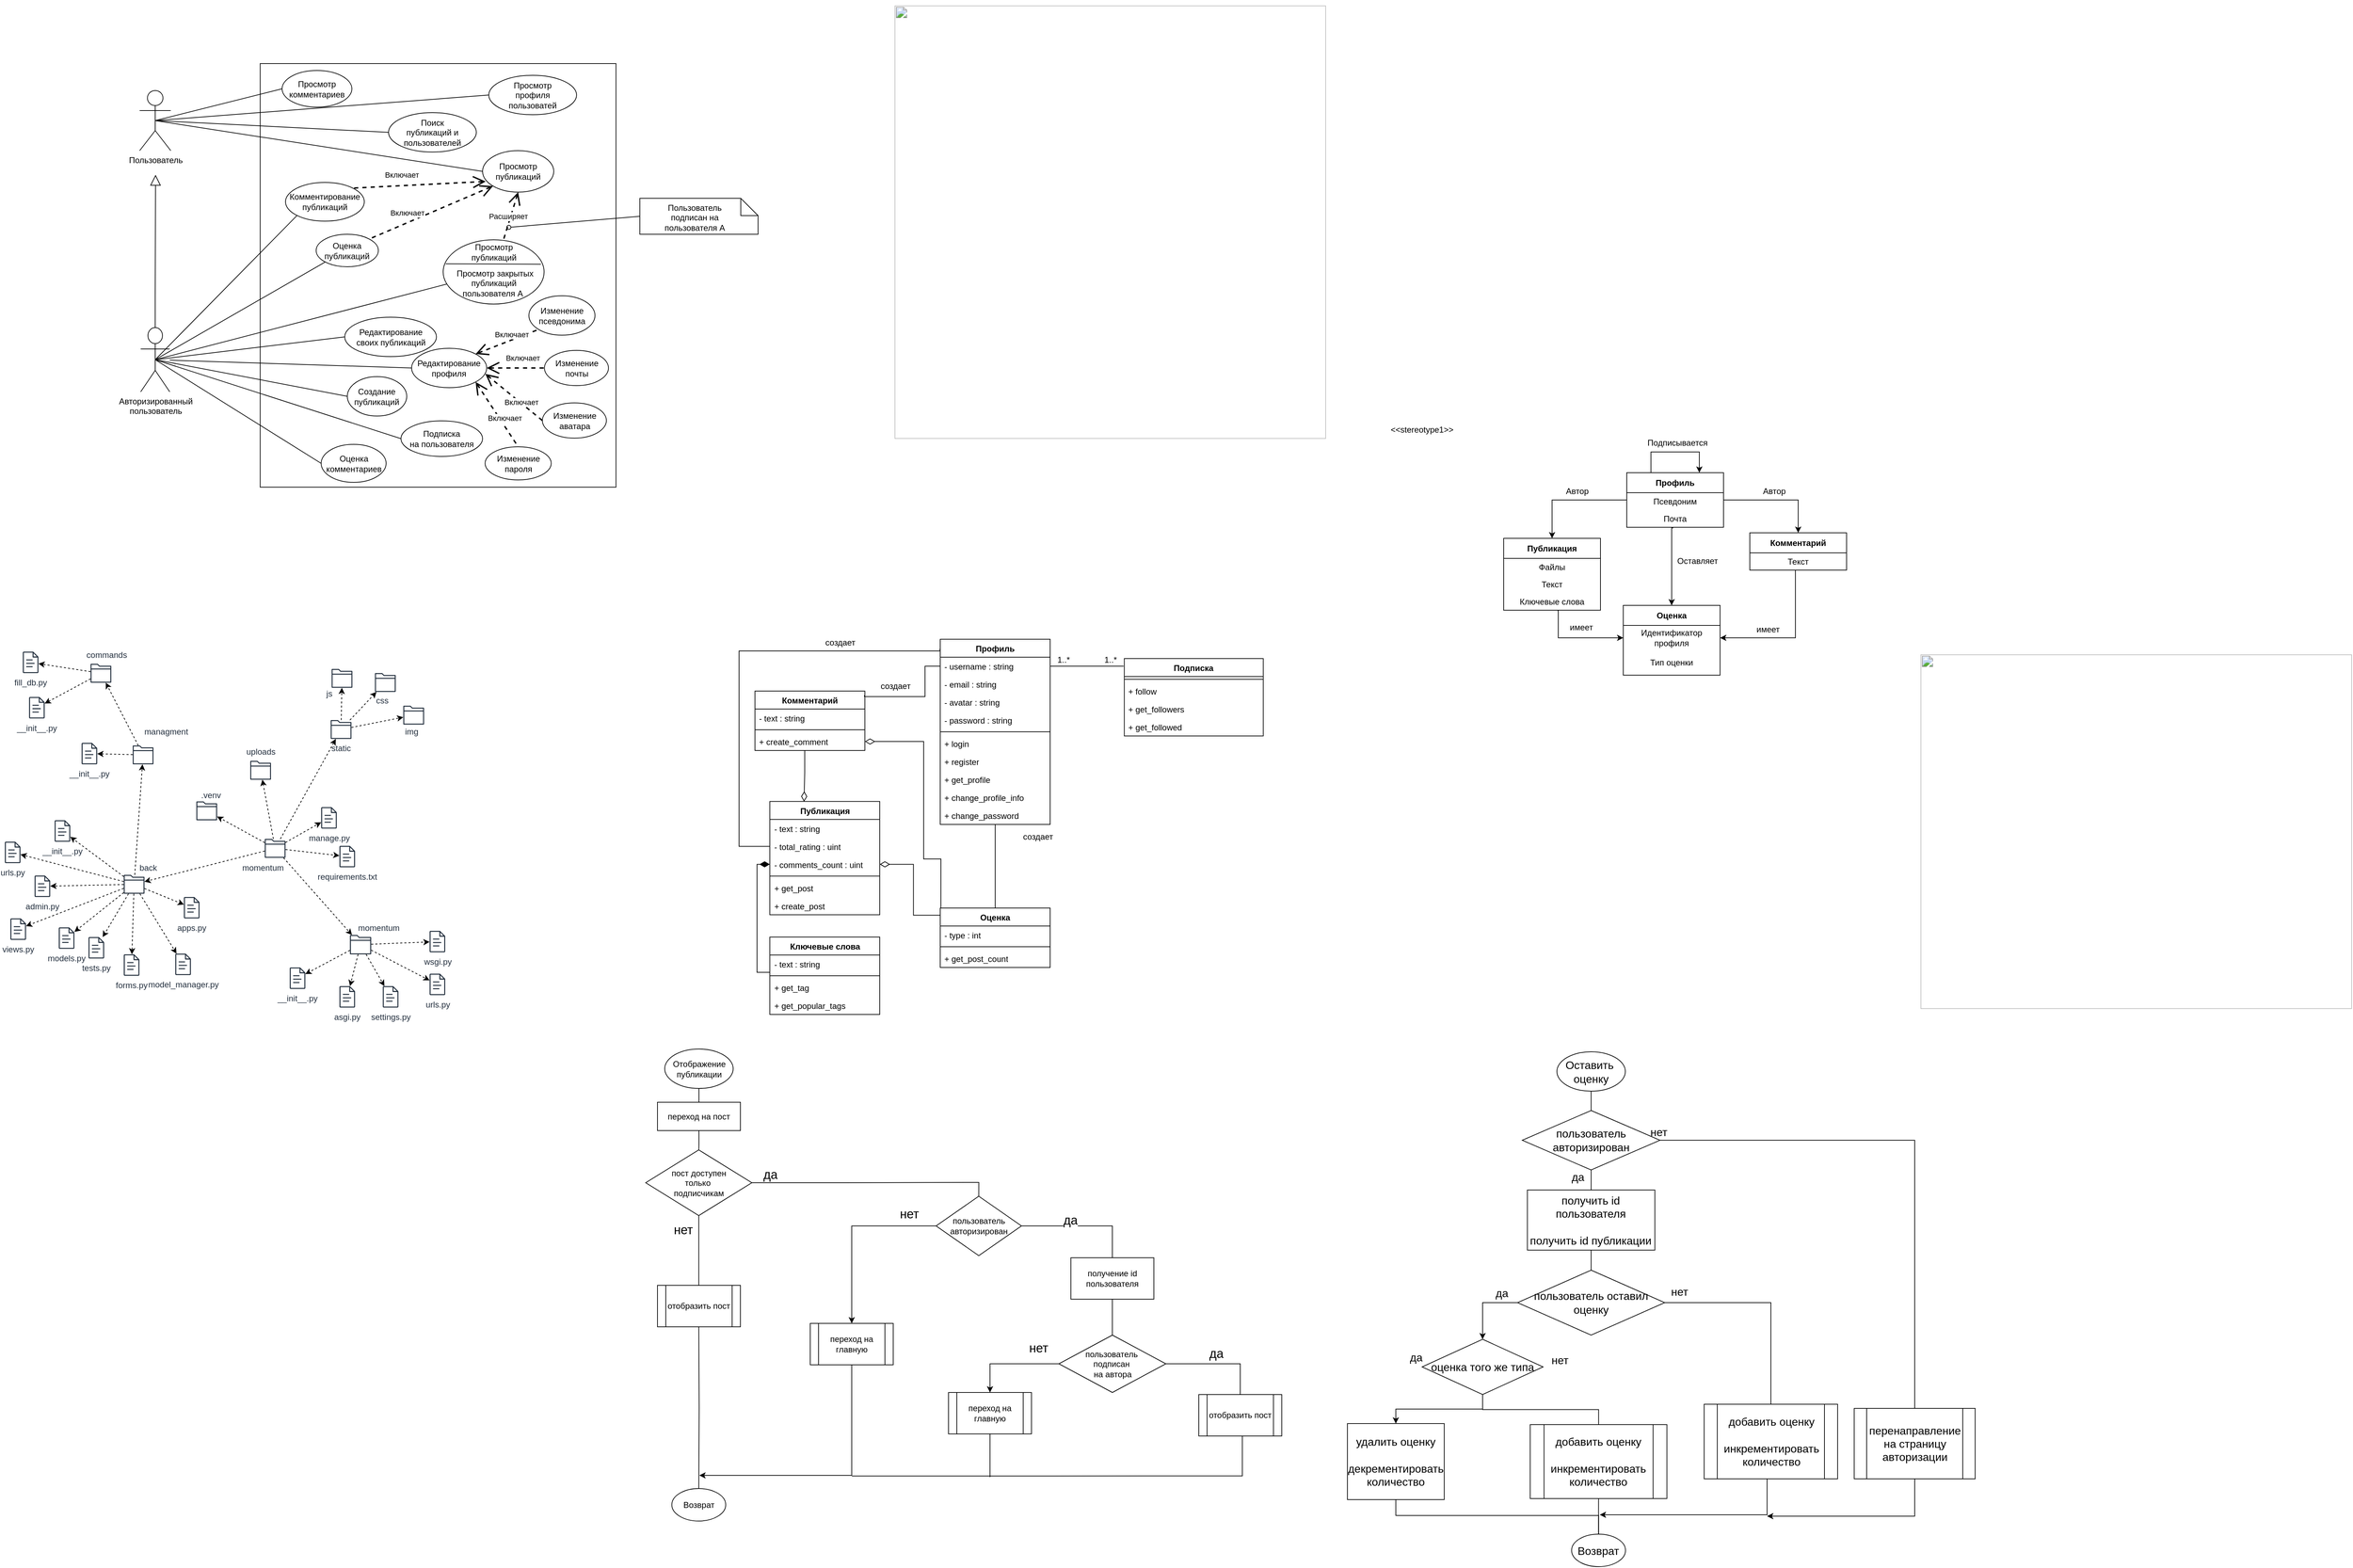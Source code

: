 <mxfile version="25.0.1">
  <diagram id="OHagz_9Yiikdr4rXO1yo" name="Страница 1">
    <mxGraphModel dx="696" dy="1108" grid="0" gridSize="10" guides="1" tooltips="1" connect="1" arrows="1" fold="1" page="0" pageScale="1" pageWidth="827" pageHeight="1169" math="0" shadow="0">
      <root>
        <mxCell id="0" />
        <mxCell id="1" parent="0" />
        <mxCell id="B0YOqnxowSEeAvgDbwUn-8" style="rounded=0;orthogonalLoop=1;jettySize=auto;html=1;exitX=0.5;exitY=0.5;exitDx=0;exitDy=0;exitPerimeter=0;entryX=0;entryY=0.5;entryDx=0;entryDy=0;endArrow=none;endFill=0;strokeWidth=1;" parent="1" source="aujBNVwlEjMIlrqZJZry-2" target="B0YOqnxowSEeAvgDbwUn-6" edge="1">
          <mxGeometry relative="1" as="geometry" />
        </mxCell>
        <mxCell id="B0YOqnxowSEeAvgDbwUn-9" style="rounded=0;orthogonalLoop=1;jettySize=auto;html=1;exitX=0.5;exitY=0.5;exitDx=0;exitDy=0;exitPerimeter=0;entryX=0;entryY=0.5;entryDx=0;entryDy=0;endArrow=none;endFill=0;strokeWidth=1;" parent="1" source="aujBNVwlEjMIlrqZJZry-2" target="B0YOqnxowSEeAvgDbwUn-7" edge="1">
          <mxGeometry relative="1" as="geometry" />
        </mxCell>
        <mxCell id="swKSyLilngYRSPFbwZbI-2" style="rounded=0;orthogonalLoop=1;jettySize=auto;html=1;exitX=0.5;exitY=0.5;exitDx=0;exitDy=0;exitPerimeter=0;entryX=0;entryY=0.5;entryDx=0;entryDy=0;endArrow=none;endFill=0;strokeWidth=1;" parent="1" source="aujBNVwlEjMIlrqZJZry-2" target="swKSyLilngYRSPFbwZbI-1" edge="1">
          <mxGeometry relative="1" as="geometry" />
        </mxCell>
        <mxCell id="swKSyLilngYRSPFbwZbI-4" style="rounded=0;orthogonalLoop=1;jettySize=auto;html=1;exitX=0.5;exitY=0.5;exitDx=0;exitDy=0;exitPerimeter=0;entryX=0;entryY=0.5;entryDx=0;entryDy=0;endArrow=none;endFill=0;strokeWidth=1;" parent="1" source="aujBNVwlEjMIlrqZJZry-2" target="swKSyLilngYRSPFbwZbI-3" edge="1">
          <mxGeometry relative="1" as="geometry" />
        </mxCell>
        <mxCell id="aujBNVwlEjMIlrqZJZry-2" value="Пользователь" style="shape=umlActor;verticalLabelPosition=bottom;verticalAlign=top;html=1;outlineConnect=0;gradientColor=none;" parent="1" vertex="1">
          <mxGeometry x="40" y="121" width="45" height="87" as="geometry" />
        </mxCell>
        <mxCell id="B0YOqnxowSEeAvgDbwUn-10" style="edgeStyle=orthogonalEdgeStyle;rounded=0;orthogonalLoop=1;jettySize=auto;html=1;endArrow=block;endFill=0;exitX=0.5;exitY=0;exitDx=0;exitDy=0;exitPerimeter=0;strokeWidth=1;endSize=13;" parent="1" source="B0YOqnxowSEeAvgDbwUn-1" edge="1">
          <mxGeometry relative="1" as="geometry">
            <Array as="points">
              <mxPoint x="63" y="417" />
              <mxPoint x="63" y="417" />
            </Array>
            <mxPoint x="63" y="243" as="targetPoint" />
          </mxGeometry>
        </mxCell>
        <mxCell id="B0YOqnxowSEeAvgDbwUn-13" style="rounded=0;orthogonalLoop=1;jettySize=auto;html=1;exitX=0.5;exitY=0.5;exitDx=0;exitDy=0;exitPerimeter=0;entryX=0;entryY=1;entryDx=0;entryDy=0;endArrow=none;endFill=0;strokeWidth=1;" parent="1" source="B0YOqnxowSEeAvgDbwUn-1" target="B0YOqnxowSEeAvgDbwUn-11" edge="1">
          <mxGeometry relative="1" as="geometry" />
        </mxCell>
        <mxCell id="B0YOqnxowSEeAvgDbwUn-14" style="rounded=0;orthogonalLoop=1;jettySize=auto;html=1;exitX=0.5;exitY=0.5;exitDx=0;exitDy=0;exitPerimeter=0;entryX=0;entryY=0.5;entryDx=0;entryDy=0;endArrow=none;endFill=0;strokeWidth=1;" parent="1" source="B0YOqnxowSEeAvgDbwUn-1" target="B0YOqnxowSEeAvgDbwUn-12" edge="1">
          <mxGeometry relative="1" as="geometry" />
        </mxCell>
        <mxCell id="swKSyLilngYRSPFbwZbI-5" style="rounded=0;orthogonalLoop=1;jettySize=auto;html=1;exitX=0.5;exitY=0.5;exitDx=0;exitDy=0;exitPerimeter=0;entryX=0;entryY=0.5;entryDx=0;entryDy=0;endArrow=none;endFill=0;strokeWidth=1;" parent="1" source="B0YOqnxowSEeAvgDbwUn-1" target="B0YOqnxowSEeAvgDbwUn-15" edge="1">
          <mxGeometry relative="1" as="geometry" />
        </mxCell>
        <mxCell id="iMuik-L6Hwm3kccvL6Qh-6" style="rounded=0;orthogonalLoop=1;jettySize=auto;html=1;exitX=0.5;exitY=0.5;exitDx=0;exitDy=0;exitPerimeter=0;entryX=0;entryY=1;entryDx=0;entryDy=0;strokeWidth=1;endArrow=none;endFill=0;" parent="1" source="B0YOqnxowSEeAvgDbwUn-1" target="iMuik-L6Hwm3kccvL6Qh-2" edge="1">
          <mxGeometry relative="1" as="geometry" />
        </mxCell>
        <mxCell id="iMuik-L6Hwm3kccvL6Qh-7" style="rounded=0;orthogonalLoop=1;jettySize=auto;html=1;exitX=0.5;exitY=0.5;exitDx=0;exitDy=0;exitPerimeter=0;entryX=0;entryY=0.5;entryDx=0;entryDy=0;strokeWidth=1;endArrow=none;endFill=0;" parent="1" source="B0YOqnxowSEeAvgDbwUn-1" target="iMuik-L6Hwm3kccvL6Qh-4" edge="1">
          <mxGeometry relative="1" as="geometry" />
        </mxCell>
        <mxCell id="ph4zh4E9X899GS_SjYXu-19" style="rounded=0;orthogonalLoop=1;jettySize=auto;html=1;exitX=0.5;exitY=0.5;exitDx=0;exitDy=0;exitPerimeter=0;entryX=0;entryY=0.5;entryDx=0;entryDy=0;endArrow=none;endFill=0;" parent="1" source="B0YOqnxowSEeAvgDbwUn-1" target="ph4zh4E9X899GS_SjYXu-18" edge="1">
          <mxGeometry relative="1" as="geometry" />
        </mxCell>
        <mxCell id="ph4zh4E9X899GS_SjYXu-21" style="rounded=0;orthogonalLoop=1;jettySize=auto;html=1;entryX=0;entryY=0.5;entryDx=0;entryDy=0;endArrow=none;endFill=0;" parent="1" source="B0YOqnxowSEeAvgDbwUn-1" target="ph4zh4E9X899GS_SjYXu-20" edge="1">
          <mxGeometry relative="1" as="geometry" />
        </mxCell>
        <mxCell id="B0YOqnxowSEeAvgDbwUn-1" value="Авторизированный&lt;br&gt;пользователь" style="shape=umlActor;verticalLabelPosition=bottom;verticalAlign=top;html=1;outlineConnect=0;gradientColor=none;" parent="1" vertex="1">
          <mxGeometry x="41.5" y="464" width="42" height="93" as="geometry" />
        </mxCell>
        <mxCell id="B0YOqnxowSEeAvgDbwUn-3" value="" style="rounded=0;whiteSpace=wrap;html=1;fillColor=none;" parent="1" vertex="1">
          <mxGeometry x="214.35" y="82" width="514.65" height="613" as="geometry" />
        </mxCell>
        <mxCell id="swKSyLilngYRSPFbwZbI-9" style="rounded=0;orthogonalLoop=1;jettySize=auto;html=1;exitX=0.5;exitY=1;exitDx=0;exitDy=0;dashed=1;endArrow=none;endFill=0;endSize=14;strokeWidth=2;startArrow=open;startFill=0;startSize=14;" parent="1" source="B0YOqnxowSEeAvgDbwUn-6" target="swKSyLilngYRSPFbwZbI-7" edge="1">
          <mxGeometry relative="1" as="geometry" />
        </mxCell>
        <mxCell id="iMuik-L6Hwm3kccvL6Qh-1" value="Расширяет" style="edgeLabel;html=1;align=center;verticalAlign=middle;resizable=0;points=[];" parent="swKSyLilngYRSPFbwZbI-9" vertex="1" connectable="0">
          <mxGeometry x="-0.091" y="-3" relative="1" as="geometry">
            <mxPoint x="-2" y="4" as="offset" />
          </mxGeometry>
        </mxCell>
        <mxCell id="B0YOqnxowSEeAvgDbwUn-6" value="Просмотр&lt;br&gt;публикаций" style="ellipse;whiteSpace=wrap;html=1;" parent="1" vertex="1">
          <mxGeometry x="536" y="208" width="103" height="60" as="geometry" />
        </mxCell>
        <mxCell id="B0YOqnxowSEeAvgDbwUn-7" value="Просмотр&lt;br&gt;комментариев" style="ellipse;whiteSpace=wrap;html=1;" parent="1" vertex="1">
          <mxGeometry x="246" y="92" width="101" height="53" as="geometry" />
        </mxCell>
        <mxCell id="B0YOqnxowSEeAvgDbwUn-11" value="Комментирование&lt;br&gt;публикаций" style="ellipse;whiteSpace=wrap;html=1;" parent="1" vertex="1">
          <mxGeometry x="250.96" y="254" width="114" height="56" as="geometry" />
        </mxCell>
        <mxCell id="B0YOqnxowSEeAvgDbwUn-12" value="Создание&lt;br&gt;публикаций" style="ellipse;whiteSpace=wrap;html=1;" parent="1" vertex="1">
          <mxGeometry x="340.36" y="535" width="86" height="57" as="geometry" />
        </mxCell>
        <mxCell id="B0YOqnxowSEeAvgDbwUn-15" value="Подписка&lt;br&gt;на пользователя" style="ellipse;whiteSpace=wrap;html=1;" parent="1" vertex="1">
          <mxGeometry x="418.0" y="599" width="118" height="51.5" as="geometry" />
        </mxCell>
        <mxCell id="swKSyLilngYRSPFbwZbI-1" value="Поиск &lt;br&gt;публикаций и пользователей" style="ellipse;whiteSpace=wrap;html=1;" parent="1" vertex="1">
          <mxGeometry x="400" y="153" width="127" height="57" as="geometry" />
        </mxCell>
        <mxCell id="swKSyLilngYRSPFbwZbI-3" value="Просмотр &lt;br&gt;профиля&lt;br&gt;пользоватей" style="ellipse;whiteSpace=wrap;html=1;" parent="1" vertex="1">
          <mxGeometry x="545" y="99" width="127" height="57" as="geometry" />
        </mxCell>
        <mxCell id="swKSyLilngYRSPFbwZbI-8" style="rounded=0;orthogonalLoop=1;jettySize=auto;html=1;exitX=0.5;exitY=0.5;exitDx=0;exitDy=0;exitPerimeter=0;endArrow=none;endFill=0;strokeWidth=1;" parent="1" source="B0YOqnxowSEeAvgDbwUn-1" target="swKSyLilngYRSPFbwZbI-7" edge="1">
          <mxGeometry relative="1" as="geometry">
            <mxPoint x="62.5" y="625.5" as="sourcePoint" />
          </mxGeometry>
        </mxCell>
        <mxCell id="swKSyLilngYRSPFbwZbI-7" value="" style="ellipse;whiteSpace=wrap;html=1;" parent="1" vertex="1">
          <mxGeometry x="479" y="337" width="146" height="93" as="geometry" />
        </mxCell>
        <mxCell id="KGTOnmqjt0JSs_JX547H-75" style="rounded=0;orthogonalLoop=1;jettySize=auto;html=1;dashed=1;" parent="1" source="KGTOnmqjt0JSs_JX547H-9" target="KGTOnmqjt0JSs_JX547H-55" edge="1">
          <mxGeometry relative="1" as="geometry" />
        </mxCell>
        <mxCell id="KGTOnmqjt0JSs_JX547H-77" style="rounded=0;orthogonalLoop=1;jettySize=auto;html=1;dashed=1;" parent="1" source="KGTOnmqjt0JSs_JX547H-9" target="KGTOnmqjt0JSs_JX547H-54" edge="1">
          <mxGeometry relative="1" as="geometry" />
        </mxCell>
        <mxCell id="KGTOnmqjt0JSs_JX547H-78" style="rounded=0;orthogonalLoop=1;jettySize=auto;html=1;dashed=1;" parent="1" source="KGTOnmqjt0JSs_JX547H-9" target="KGTOnmqjt0JSs_JX547H-56" edge="1">
          <mxGeometry relative="1" as="geometry" />
        </mxCell>
        <mxCell id="KGTOnmqjt0JSs_JX547H-79" style="rounded=0;orthogonalLoop=1;jettySize=auto;html=1;dashed=1;" parent="1" source="KGTOnmqjt0JSs_JX547H-9" target="KGTOnmqjt0JSs_JX547H-57" edge="1">
          <mxGeometry relative="1" as="geometry" />
        </mxCell>
        <mxCell id="KGTOnmqjt0JSs_JX547H-80" style="rounded=0;orthogonalLoop=1;jettySize=auto;html=1;dashed=1;" parent="1" source="KGTOnmqjt0JSs_JX547H-9" target="KGTOnmqjt0JSs_JX547H-58" edge="1">
          <mxGeometry relative="1" as="geometry" />
        </mxCell>
        <mxCell id="KGTOnmqjt0JSs_JX547H-9" value="" style="sketch=0;outlineConnect=0;fontColor=#232F3E;gradientColor=none;fillColor=#232F3D;strokeColor=none;dashed=0;verticalLabelPosition=bottom;verticalAlign=top;align=center;html=1;fontSize=12;fontStyle=0;aspect=fixed;pointerEvents=1;shape=mxgraph.aws4.folder;" parent="1" vertex="1">
          <mxGeometry x="344.15" y="1343" width="30.76" height="28" as="geometry" />
        </mxCell>
        <mxCell id="KGTOnmqjt0JSs_JX547H-34" style="rounded=0;orthogonalLoop=1;jettySize=auto;html=1;dashed=1;" parent="1" source="KGTOnmqjt0JSs_JX547H-10" target="KGTOnmqjt0JSs_JX547H-24" edge="1">
          <mxGeometry relative="1" as="geometry" />
        </mxCell>
        <mxCell id="KGTOnmqjt0JSs_JX547H-35" style="rounded=0;orthogonalLoop=1;jettySize=auto;html=1;dashed=1;" parent="1" source="KGTOnmqjt0JSs_JX547H-10" target="KGTOnmqjt0JSs_JX547H-21" edge="1">
          <mxGeometry relative="1" as="geometry" />
        </mxCell>
        <mxCell id="KGTOnmqjt0JSs_JX547H-36" style="rounded=0;orthogonalLoop=1;jettySize=auto;html=1;dashed=1;" parent="1" source="KGTOnmqjt0JSs_JX547H-10" target="KGTOnmqjt0JSs_JX547H-16" edge="1">
          <mxGeometry relative="1" as="geometry" />
        </mxCell>
        <mxCell id="KGTOnmqjt0JSs_JX547H-37" style="rounded=0;orthogonalLoop=1;jettySize=auto;html=1;dashed=1;" parent="1" source="KGTOnmqjt0JSs_JX547H-10" target="KGTOnmqjt0JSs_JX547H-17" edge="1">
          <mxGeometry relative="1" as="geometry" />
        </mxCell>
        <mxCell id="KGTOnmqjt0JSs_JX547H-38" style="rounded=0;orthogonalLoop=1;jettySize=auto;html=1;dashed=1;" parent="1" source="KGTOnmqjt0JSs_JX547H-10" target="KGTOnmqjt0JSs_JX547H-19" edge="1">
          <mxGeometry relative="1" as="geometry" />
        </mxCell>
        <mxCell id="KGTOnmqjt0JSs_JX547H-39" style="rounded=0;orthogonalLoop=1;jettySize=auto;html=1;dashed=1;" parent="1" source="KGTOnmqjt0JSs_JX547H-10" target="KGTOnmqjt0JSs_JX547H-26" edge="1">
          <mxGeometry relative="1" as="geometry">
            <mxPoint x="-37.402" y="1235.342" as="targetPoint" />
          </mxGeometry>
        </mxCell>
        <mxCell id="KGTOnmqjt0JSs_JX547H-40" style="rounded=0;orthogonalLoop=1;jettySize=auto;html=1;dashed=1;" parent="1" source="KGTOnmqjt0JSs_JX547H-10" target="KGTOnmqjt0JSs_JX547H-18" edge="1">
          <mxGeometry relative="1" as="geometry" />
        </mxCell>
        <mxCell id="KGTOnmqjt0JSs_JX547H-41" style="rounded=0;orthogonalLoop=1;jettySize=auto;html=1;dashed=1;" parent="1" source="KGTOnmqjt0JSs_JX547H-10" target="KGTOnmqjt0JSs_JX547H-14" edge="1">
          <mxGeometry relative="1" as="geometry" />
        </mxCell>
        <mxCell id="KGTOnmqjt0JSs_JX547H-42" style="rounded=0;orthogonalLoop=1;jettySize=auto;html=1;dashed=1;" parent="1" source="KGTOnmqjt0JSs_JX547H-10" target="KGTOnmqjt0JSs_JX547H-22" edge="1">
          <mxGeometry relative="1" as="geometry" />
        </mxCell>
        <mxCell id="KGTOnmqjt0JSs_JX547H-43" style="rounded=0;orthogonalLoop=1;jettySize=auto;html=1;dashed=1;" parent="1" source="KGTOnmqjt0JSs_JX547H-10" target="KGTOnmqjt0JSs_JX547H-20" edge="1">
          <mxGeometry relative="1" as="geometry" />
        </mxCell>
        <mxCell id="KGTOnmqjt0JSs_JX547H-10" value="" style="sketch=0;outlineConnect=0;fontColor=#232F3E;gradientColor=none;fillColor=#232F3D;strokeColor=none;dashed=0;verticalLabelPosition=bottom;verticalAlign=top;align=center;html=1;fontSize=12;fontStyle=0;aspect=fixed;pointerEvents=1;shape=mxgraph.aws4.folder;" parent="1" vertex="1">
          <mxGeometry x="17.0" y="1256" width="29.96" height="27.27" as="geometry" />
        </mxCell>
        <mxCell id="KGTOnmqjt0JSs_JX547H-44" style="rounded=0;orthogonalLoop=1;jettySize=auto;html=1;dashed=1;" parent="1" source="KGTOnmqjt0JSs_JX547H-11" target="KGTOnmqjt0JSs_JX547H-10" edge="1">
          <mxGeometry relative="1" as="geometry" />
        </mxCell>
        <mxCell id="KGTOnmqjt0JSs_JX547H-52" style="rounded=0;orthogonalLoop=1;jettySize=auto;html=1;dashed=1;" parent="1" source="KGTOnmqjt0JSs_JX547H-11" target="KGTOnmqjt0JSs_JX547H-13" edge="1">
          <mxGeometry relative="1" as="geometry" />
        </mxCell>
        <mxCell id="KGTOnmqjt0JSs_JX547H-73" style="rounded=0;orthogonalLoop=1;jettySize=auto;html=1;dashed=1;" parent="1" source="KGTOnmqjt0JSs_JX547H-11" target="KGTOnmqjt0JSs_JX547H-12" edge="1">
          <mxGeometry relative="1" as="geometry" />
        </mxCell>
        <mxCell id="KGTOnmqjt0JSs_JX547H-74" style="rounded=0;orthogonalLoop=1;jettySize=auto;html=1;dashed=1;" parent="1" source="KGTOnmqjt0JSs_JX547H-11" target="KGTOnmqjt0JSs_JX547H-9" edge="1">
          <mxGeometry relative="1" as="geometry" />
        </mxCell>
        <mxCell id="KGTOnmqjt0JSs_JX547H-93" style="rounded=0;orthogonalLoop=1;jettySize=auto;html=1;dashed=1;" parent="1" source="KGTOnmqjt0JSs_JX547H-11" target="KGTOnmqjt0JSs_JX547H-92" edge="1">
          <mxGeometry relative="1" as="geometry" />
        </mxCell>
        <mxCell id="KGTOnmqjt0JSs_JX547H-103" style="rounded=0;orthogonalLoop=1;jettySize=auto;html=1;dashed=1;" parent="1" source="KGTOnmqjt0JSs_JX547H-11" target="KGTOnmqjt0JSs_JX547H-85" edge="1">
          <mxGeometry relative="1" as="geometry" />
        </mxCell>
        <mxCell id="KGTOnmqjt0JSs_JX547H-104" style="rounded=0;orthogonalLoop=1;jettySize=auto;html=1;dashed=1;" parent="1" source="KGTOnmqjt0JSs_JX547H-11" target="KGTOnmqjt0JSs_JX547H-91" edge="1">
          <mxGeometry relative="1" as="geometry" />
        </mxCell>
        <mxCell id="KGTOnmqjt0JSs_JX547H-11" value="" style="sketch=0;outlineConnect=0;fontColor=#232F3E;gradientColor=none;fillColor=#232F3D;strokeColor=none;dashed=0;verticalLabelPosition=bottom;verticalAlign=top;align=center;html=1;fontSize=12;fontStyle=0;aspect=fixed;pointerEvents=1;shape=mxgraph.aws4.folder;" parent="1" vertex="1">
          <mxGeometry x="221" y="1204" width="29.96" height="27.27" as="geometry" />
        </mxCell>
        <mxCell id="KGTOnmqjt0JSs_JX547H-67" style="rounded=0;orthogonalLoop=1;jettySize=auto;html=1;dashed=1;" parent="1" source="KGTOnmqjt0JSs_JX547H-12" target="KGTOnmqjt0JSs_JX547H-63" edge="1">
          <mxGeometry relative="1" as="geometry" />
        </mxCell>
        <mxCell id="KGTOnmqjt0JSs_JX547H-68" style="rounded=0;orthogonalLoop=1;jettySize=auto;html=1;dashed=1;" parent="1" source="KGTOnmqjt0JSs_JX547H-12" target="KGTOnmqjt0JSs_JX547H-64" edge="1">
          <mxGeometry relative="1" as="geometry" />
        </mxCell>
        <mxCell id="KGTOnmqjt0JSs_JX547H-69" style="rounded=0;orthogonalLoop=1;jettySize=auto;html=1;dashed=1;" parent="1" source="KGTOnmqjt0JSs_JX547H-12" target="KGTOnmqjt0JSs_JX547H-65" edge="1">
          <mxGeometry relative="1" as="geometry" />
        </mxCell>
        <mxCell id="KGTOnmqjt0JSs_JX547H-12" value="static" style="sketch=0;outlineConnect=0;fontColor=#232F3E;gradientColor=none;fillColor=#232F3D;strokeColor=none;dashed=0;verticalLabelPosition=bottom;verticalAlign=top;align=center;html=1;fontSize=12;fontStyle=0;aspect=fixed;pointerEvents=1;shape=mxgraph.aws4.folder;" parent="1" vertex="1">
          <mxGeometry x="316.35" y="1032" width="29.96" height="27.27" as="geometry" />
        </mxCell>
        <mxCell id="KGTOnmqjt0JSs_JX547H-13" value="" style="sketch=0;outlineConnect=0;fontColor=#232F3E;gradientColor=none;fillColor=#232F3D;strokeColor=none;dashed=0;verticalLabelPosition=bottom;verticalAlign=top;align=center;html=1;fontSize=12;fontStyle=0;aspect=fixed;pointerEvents=1;shape=mxgraph.aws4.folder;" parent="1" vertex="1">
          <mxGeometry x="122.04" y="1149.73" width="29.96" height="27.27" as="geometry" />
        </mxCell>
        <mxCell id="KGTOnmqjt0JSs_JX547H-14" value="model_manager.py" style="sketch=0;outlineConnect=0;fontColor=#232F3E;gradientColor=none;fillColor=#232F3D;strokeColor=none;dashed=0;verticalLabelPosition=bottom;verticalAlign=top;align=center;html=1;fontSize=12;fontStyle=0;aspect=fixed;pointerEvents=1;shape=mxgraph.aws4.document;" parent="1" vertex="1">
          <mxGeometry x="91.5" y="1370" width="22.65" height="31" as="geometry" />
        </mxCell>
        <mxCell id="KGTOnmqjt0JSs_JX547H-16" value="models.py" style="sketch=0;outlineConnect=0;fontColor=#232F3E;gradientColor=none;fillColor=#232F3D;strokeColor=none;dashed=0;verticalLabelPosition=bottom;verticalAlign=top;align=center;html=1;fontSize=12;fontStyle=0;aspect=fixed;pointerEvents=1;shape=mxgraph.aws4.document;" parent="1" vertex="1">
          <mxGeometry x="-77.0" y="1332" width="22.65" height="31" as="geometry" />
        </mxCell>
        <mxCell id="KGTOnmqjt0JSs_JX547H-17" value="forms.py" style="sketch=0;outlineConnect=0;fontColor=#232F3E;gradientColor=none;fillColor=#232F3D;strokeColor=none;dashed=0;verticalLabelPosition=bottom;verticalAlign=top;align=center;html=1;fontSize=12;fontStyle=0;aspect=fixed;pointerEvents=1;shape=mxgraph.aws4.document;" parent="1" vertex="1">
          <mxGeometry x="17" y="1371" width="22.65" height="31" as="geometry" />
        </mxCell>
        <mxCell id="KGTOnmqjt0JSs_JX547H-18" value="apps.py" style="sketch=0;outlineConnect=0;fontColor=#232F3E;gradientColor=none;fillColor=#232F3D;strokeColor=none;dashed=0;verticalLabelPosition=bottom;verticalAlign=top;align=center;html=1;fontSize=12;fontStyle=0;aspect=fixed;pointerEvents=1;shape=mxgraph.aws4.document;" parent="1" vertex="1">
          <mxGeometry x="104" y="1288" width="22.65" height="31" as="geometry" />
        </mxCell>
        <mxCell id="KGTOnmqjt0JSs_JX547H-19" value="admin.py" style="sketch=0;outlineConnect=0;fontColor=#232F3E;gradientColor=none;fillColor=#232F3D;strokeColor=none;dashed=0;verticalLabelPosition=bottom;verticalAlign=top;align=center;html=1;fontSize=12;fontStyle=0;aspect=fixed;pointerEvents=1;shape=mxgraph.aws4.document;" parent="1" vertex="1">
          <mxGeometry x="-112.0" y="1257" width="22.65" height="31" as="geometry" />
        </mxCell>
        <mxCell id="KGTOnmqjt0JSs_JX547H-20" value="views.py" style="sketch=0;outlineConnect=0;fontColor=#232F3E;gradientColor=none;fillColor=#232F3D;strokeColor=none;dashed=0;verticalLabelPosition=bottom;verticalAlign=top;align=center;html=1;fontSize=12;fontStyle=0;aspect=fixed;pointerEvents=1;shape=mxgraph.aws4.document;" parent="1" vertex="1">
          <mxGeometry x="-147.0" y="1319" width="22.65" height="31" as="geometry" />
        </mxCell>
        <mxCell id="KGTOnmqjt0JSs_JX547H-21" value="urls.py" style="sketch=0;outlineConnect=0;fontColor=#232F3E;gradientColor=none;fillColor=#232F3D;strokeColor=none;dashed=0;verticalLabelPosition=bottom;verticalAlign=top;align=center;html=1;fontSize=12;fontStyle=0;aspect=fixed;pointerEvents=1;shape=mxgraph.aws4.document;" parent="1" vertex="1">
          <mxGeometry x="-155.0" y="1208" width="22.65" height="31" as="geometry" />
        </mxCell>
        <mxCell id="KGTOnmqjt0JSs_JX547H-22" value="tests.py" style="sketch=0;outlineConnect=0;fontColor=#232F3E;gradientColor=none;fillColor=#232F3D;strokeColor=none;dashed=0;verticalLabelPosition=bottom;verticalAlign=top;align=center;html=1;fontSize=12;fontStyle=0;aspect=fixed;pointerEvents=1;shape=mxgraph.aws4.document;" parent="1" vertex="1">
          <mxGeometry x="-34" y="1346" width="22.65" height="31" as="geometry" />
        </mxCell>
        <mxCell id="KGTOnmqjt0JSs_JX547H-30" style="rounded=0;orthogonalLoop=1;jettySize=auto;html=1;dashed=1;" parent="1" source="KGTOnmqjt0JSs_JX547H-23" target="KGTOnmqjt0JSs_JX547H-27" edge="1">
          <mxGeometry relative="1" as="geometry" />
        </mxCell>
        <mxCell id="KGTOnmqjt0JSs_JX547H-31" style="rounded=0;orthogonalLoop=1;jettySize=auto;html=1;dashed=1;" parent="1" source="KGTOnmqjt0JSs_JX547H-23" target="KGTOnmqjt0JSs_JX547H-28" edge="1">
          <mxGeometry relative="1" as="geometry" />
        </mxCell>
        <mxCell id="KGTOnmqjt0JSs_JX547H-23" value="" style="sketch=0;outlineConnect=0;fontColor=#232F3E;gradientColor=none;fillColor=#232F3D;strokeColor=none;dashed=0;verticalLabelPosition=bottom;verticalAlign=top;align=center;html=1;fontSize=12;fontStyle=0;aspect=fixed;pointerEvents=1;shape=mxgraph.aws4.folder;" parent="1" vertex="1">
          <mxGeometry x="-31" y="950.6" width="29.96" height="27.27" as="geometry" />
        </mxCell>
        <mxCell id="KGTOnmqjt0JSs_JX547H-32" style="rounded=0;orthogonalLoop=1;jettySize=auto;html=1;dashed=1;" parent="1" source="KGTOnmqjt0JSs_JX547H-24" target="KGTOnmqjt0JSs_JX547H-29" edge="1">
          <mxGeometry relative="1" as="geometry" />
        </mxCell>
        <mxCell id="KGTOnmqjt0JSs_JX547H-33" style="rounded=0;orthogonalLoop=1;jettySize=auto;html=1;dashed=1;" parent="1" source="KGTOnmqjt0JSs_JX547H-24" target="KGTOnmqjt0JSs_JX547H-23" edge="1">
          <mxGeometry relative="1" as="geometry" />
        </mxCell>
        <mxCell id="KGTOnmqjt0JSs_JX547H-24" value="" style="sketch=0;outlineConnect=0;fontColor=#232F3E;gradientColor=none;fillColor=#232F3D;strokeColor=none;dashed=0;verticalLabelPosition=bottom;verticalAlign=top;align=center;html=1;fontSize=12;fontStyle=0;aspect=fixed;pointerEvents=1;shape=mxgraph.aws4.folder;" parent="1" vertex="1">
          <mxGeometry x="30.0" y="1068.73" width="29.96" height="27.27" as="geometry" />
        </mxCell>
        <mxCell id="KGTOnmqjt0JSs_JX547H-26" value="__init__.py" style="sketch=0;outlineConnect=0;fontColor=#232F3E;gradientColor=none;fillColor=#232F3D;strokeColor=none;dashed=0;verticalLabelPosition=bottom;verticalAlign=top;align=center;html=1;fontSize=12;fontStyle=0;aspect=fixed;pointerEvents=1;shape=mxgraph.aws4.document;" parent="1" vertex="1">
          <mxGeometry x="-83.0" y="1177" width="22.65" height="31" as="geometry" />
        </mxCell>
        <mxCell id="KGTOnmqjt0JSs_JX547H-27" value="fill_db.py" style="sketch=0;outlineConnect=0;fontColor=#232F3E;gradientColor=none;fillColor=#232F3D;strokeColor=none;dashed=0;verticalLabelPosition=bottom;verticalAlign=top;align=center;html=1;fontSize=12;fontStyle=0;aspect=fixed;pointerEvents=1;shape=mxgraph.aws4.document;" parent="1" vertex="1">
          <mxGeometry x="-129.0" y="933" width="22.65" height="31" as="geometry" />
        </mxCell>
        <mxCell id="KGTOnmqjt0JSs_JX547H-28" value="__init__.py" style="sketch=0;outlineConnect=0;fontColor=#232F3E;gradientColor=none;fillColor=#232F3D;strokeColor=none;dashed=0;verticalLabelPosition=bottom;verticalAlign=top;align=center;html=1;fontSize=12;fontStyle=0;aspect=fixed;pointerEvents=1;shape=mxgraph.aws4.document;" parent="1" vertex="1">
          <mxGeometry x="-120" y="998.6" width="22.65" height="31" as="geometry" />
        </mxCell>
        <mxCell id="KGTOnmqjt0JSs_JX547H-29" value="__init__.py" style="sketch=0;outlineConnect=0;fontColor=#232F3E;gradientColor=none;fillColor=#232F3D;strokeColor=none;dashed=0;verticalLabelPosition=bottom;verticalAlign=top;align=center;html=1;fontSize=12;fontStyle=0;aspect=fixed;pointerEvents=1;shape=mxgraph.aws4.document;" parent="1" vertex="1">
          <mxGeometry x="-44" y="1065" width="22.65" height="31" as="geometry" />
        </mxCell>
        <mxCell id="KGTOnmqjt0JSs_JX547H-46" value="&lt;span style=&quot;color: rgb(35, 47, 62);&quot;&gt;commands&lt;/span&gt;" style="text;html=1;align=center;verticalAlign=middle;resizable=0;points=[];autosize=1;strokeColor=none;fillColor=none;" parent="1" vertex="1">
          <mxGeometry x="-47" y="925.0" width="77" height="26" as="geometry" />
        </mxCell>
        <mxCell id="KGTOnmqjt0JSs_JX547H-49" value="&lt;span style=&quot;color: rgb(35, 47, 62);&quot;&gt;managment&lt;/span&gt;" style="text;html=1;align=center;verticalAlign=middle;resizable=0;points=[];autosize=1;strokeColor=none;fillColor=none;" parent="1" vertex="1">
          <mxGeometry x="37.82" y="1036.0" width="81" height="26" as="geometry" />
        </mxCell>
        <mxCell id="KGTOnmqjt0JSs_JX547H-50" value="&lt;span style=&quot;color: rgb(35, 47, 62);&quot;&gt;back&lt;/span&gt;" style="text;html=1;align=center;verticalAlign=middle;resizable=0;points=[];autosize=1;strokeColor=none;fillColor=none;" parent="1" vertex="1">
          <mxGeometry x="30.83" y="1233" width="43" height="26" as="geometry" />
        </mxCell>
        <mxCell id="KGTOnmqjt0JSs_JX547H-51" value="&lt;span style=&quot;color: rgb(35, 47, 62);&quot;&gt;momentum&lt;/span&gt;" style="text;html=1;align=center;verticalAlign=middle;resizable=0;points=[];autosize=1;strokeColor=none;fillColor=none;" parent="1" vertex="1">
          <mxGeometry x="179.06" y="1233" width="78" height="26" as="geometry" />
        </mxCell>
        <mxCell id="KGTOnmqjt0JSs_JX547H-53" value="&lt;span style=&quot;color: rgb(35, 47, 62); font-family: Helvetica; font-size: 12px; font-style: normal; font-variant-ligatures: normal; font-variant-caps: normal; font-weight: 400; letter-spacing: normal; orphans: 2; text-align: center; text-indent: 0px; text-transform: none; widows: 2; word-spacing: 0px; -webkit-text-stroke-width: 0px; white-space: nowrap; background-color: rgb(255, 255, 255); text-decoration-thickness: initial; text-decoration-style: initial; text-decoration-color: initial; display: inline !important; float: none;&quot;&gt;.venv&lt;/span&gt;" style="text;whiteSpace=wrap;html=1;" parent="1" vertex="1">
          <mxGeometry x="126.647" y="1127" width="57" height="36" as="geometry" />
        </mxCell>
        <mxCell id="KGTOnmqjt0JSs_JX547H-54" value="__init__.py" style="sketch=0;outlineConnect=0;fontColor=#232F3E;gradientColor=none;fillColor=#232F3D;strokeColor=none;dashed=0;verticalLabelPosition=bottom;verticalAlign=top;align=center;html=1;fontSize=12;fontStyle=0;aspect=fixed;pointerEvents=1;shape=mxgraph.aws4.document;" parent="1" vertex="1">
          <mxGeometry x="257.06" y="1390" width="22.65" height="31" as="geometry" />
        </mxCell>
        <mxCell id="KGTOnmqjt0JSs_JX547H-55" value="wsgi.py" style="sketch=0;outlineConnect=0;fontColor=#232F3E;gradientColor=none;fillColor=#232F3D;strokeColor=none;dashed=0;verticalLabelPosition=bottom;verticalAlign=top;align=center;html=1;fontSize=12;fontStyle=0;aspect=fixed;pointerEvents=1;shape=mxgraph.aws4.document;" parent="1" vertex="1">
          <mxGeometry x="459.35" y="1337" width="22.65" height="31" as="geometry" />
        </mxCell>
        <mxCell id="KGTOnmqjt0JSs_JX547H-56" value="asgi.py" style="sketch=0;outlineConnect=0;fontColor=#232F3E;gradientColor=none;fillColor=#232F3D;strokeColor=none;dashed=0;verticalLabelPosition=bottom;verticalAlign=top;align=center;html=1;fontSize=12;fontStyle=0;aspect=fixed;pointerEvents=1;shape=mxgraph.aws4.document;" parent="1" vertex="1">
          <mxGeometry x="328.96" y="1417" width="22.65" height="31" as="geometry" />
        </mxCell>
        <mxCell id="KGTOnmqjt0JSs_JX547H-57" value="settings.py" style="sketch=0;outlineConnect=0;fontColor=#232F3E;gradientColor=none;fillColor=#232F3D;strokeColor=none;dashed=0;verticalLabelPosition=bottom;verticalAlign=top;align=center;html=1;fontSize=12;fontStyle=0;aspect=fixed;pointerEvents=1;shape=mxgraph.aws4.document;" parent="1" vertex="1">
          <mxGeometry x="391.65" y="1417" width="22.65" height="31" as="geometry" />
        </mxCell>
        <mxCell id="KGTOnmqjt0JSs_JX547H-58" value="urls.py" style="sketch=0;outlineConnect=0;fontColor=#232F3E;gradientColor=none;fillColor=#232F3D;strokeColor=none;dashed=0;verticalLabelPosition=bottom;verticalAlign=top;align=center;html=1;fontSize=12;fontStyle=0;aspect=fixed;pointerEvents=1;shape=mxgraph.aws4.document;" parent="1" vertex="1">
          <mxGeometry x="459.35" y="1399" width="22.65" height="31" as="geometry" />
        </mxCell>
        <mxCell id="KGTOnmqjt0JSs_JX547H-63" value="" style="sketch=0;outlineConnect=0;fontColor=#232F3E;gradientColor=none;fillColor=#232F3D;strokeColor=none;dashed=0;verticalLabelPosition=bottom;verticalAlign=top;align=center;html=1;fontSize=12;fontStyle=0;aspect=fixed;pointerEvents=1;shape=mxgraph.aws4.folder;" parent="1" vertex="1">
          <mxGeometry x="317.72" y="958" width="29.96" height="27.27" as="geometry" />
        </mxCell>
        <mxCell id="KGTOnmqjt0JSs_JX547H-64" value="" style="sketch=0;outlineConnect=0;fontColor=#232F3E;gradientColor=none;fillColor=#232F3D;strokeColor=none;dashed=0;verticalLabelPosition=bottom;verticalAlign=top;align=center;html=1;fontSize=12;fontStyle=0;aspect=fixed;pointerEvents=1;shape=mxgraph.aws4.folder;" parent="1" vertex="1">
          <mxGeometry x="380.39" y="964" width="29.96" height="27.27" as="geometry" />
        </mxCell>
        <mxCell id="KGTOnmqjt0JSs_JX547H-65" value="" style="sketch=0;outlineConnect=0;fontColor=#232F3E;gradientColor=none;fillColor=#232F3D;strokeColor=none;dashed=0;verticalLabelPosition=bottom;verticalAlign=top;align=center;html=1;fontSize=12;fontStyle=0;aspect=fixed;pointerEvents=1;shape=mxgraph.aws4.folder;" parent="1" vertex="1">
          <mxGeometry x="421.39" y="1011.27" width="29.96" height="27.27" as="geometry" />
        </mxCell>
        <mxCell id="KGTOnmqjt0JSs_JX547H-76" value="&lt;span style=&quot;color: rgb(35, 47, 62); font-family: Helvetica; font-size: 12px; font-style: normal; font-variant-ligatures: normal; font-variant-caps: normal; font-weight: 400; letter-spacing: normal; orphans: 2; text-align: center; text-indent: 0px; text-transform: none; widows: 2; word-spacing: 0px; -webkit-text-stroke-width: 0px; white-space: nowrap; background-color: rgb(255, 255, 255); text-decoration-thickness: initial; text-decoration-style: initial; text-decoration-color: initial; display: inline !important; float: none;&quot;&gt;momentum&lt;/span&gt;" style="text;whiteSpace=wrap;html=1;" parent="1" vertex="1">
          <mxGeometry x="353.71" y="1319" width="88.33" height="37" as="geometry" />
        </mxCell>
        <mxCell id="KGTOnmqjt0JSs_JX547H-85" value="requirements.txt" style="sketch=0;outlineConnect=0;fontColor=#232F3E;gradientColor=none;fillColor=#232F3D;strokeColor=none;dashed=0;verticalLabelPosition=bottom;verticalAlign=top;align=center;html=1;fontSize=12;fontStyle=0;aspect=fixed;pointerEvents=1;shape=mxgraph.aws4.document;" parent="1" vertex="1">
          <mxGeometry x="328.96" y="1214" width="22.65" height="31" as="geometry" />
        </mxCell>
        <mxCell id="KGTOnmqjt0JSs_JX547H-91" value="manage.py" style="sketch=0;outlineConnect=0;fontColor=#232F3E;gradientColor=none;fillColor=#232F3D;strokeColor=none;dashed=0;verticalLabelPosition=bottom;verticalAlign=top;align=center;html=1;fontSize=12;fontStyle=0;aspect=fixed;pointerEvents=1;shape=mxgraph.aws4.document;" parent="1" vertex="1">
          <mxGeometry x="302.52" y="1158" width="22.65" height="31" as="geometry" />
        </mxCell>
        <mxCell id="KGTOnmqjt0JSs_JX547H-92" value="" style="sketch=0;outlineConnect=0;fontColor=#232F3E;gradientColor=none;fillColor=#232F3D;strokeColor=none;dashed=0;verticalLabelPosition=bottom;verticalAlign=top;align=center;html=1;fontSize=12;fontStyle=0;aspect=fixed;pointerEvents=1;shape=mxgraph.aws4.folder;" parent="1" vertex="1">
          <mxGeometry x="200" y="1091.0" width="29.96" height="27.27" as="geometry" />
        </mxCell>
        <mxCell id="KGTOnmqjt0JSs_JX547H-94" value="&lt;span style=&quot;color: rgb(35, 47, 62);&quot;&gt;uploads&lt;/span&gt;" style="text;html=1;align=center;verticalAlign=middle;resizable=0;points=[];autosize=1;strokeColor=none;fillColor=none;" parent="1" vertex="1">
          <mxGeometry x="184.98" y="1065" width="60" height="26" as="geometry" />
        </mxCell>
        <mxCell id="KGTOnmqjt0JSs_JX547H-97" value="&lt;span style=&quot;color: rgb(35, 47, 62);&quot;&gt;js&lt;/span&gt;" style="text;html=1;align=center;verticalAlign=middle;resizable=0;points=[];autosize=1;strokeColor=none;fillColor=none;" parent="1" vertex="1">
          <mxGeometry x="300.35" y="981" width="27" height="26" as="geometry" />
        </mxCell>
        <mxCell id="KGTOnmqjt0JSs_JX547H-98" value="&lt;span style=&quot;color: rgb(35, 47, 62);&quot;&gt;img&lt;/span&gt;" style="text;html=1;align=center;verticalAlign=middle;resizable=0;points=[];autosize=1;strokeColor=none;fillColor=none;" parent="1" vertex="1">
          <mxGeometry x="414.35" y="1036" width="37" height="26" as="geometry" />
        </mxCell>
        <mxCell id="KGTOnmqjt0JSs_JX547H-99" value="&lt;span style=&quot;color: rgb(35, 47, 62); font-family: Helvetica; font-size: 12px; font-style: normal; font-variant-ligatures: normal; font-variant-caps: normal; font-weight: 400; letter-spacing: normal; orphans: 2; text-align: center; text-indent: 0px; text-transform: none; widows: 2; word-spacing: 0px; -webkit-text-stroke-width: 0px; white-space: nowrap; background-color: rgb(255, 255, 255); text-decoration-thickness: initial; text-decoration-style: initial; text-decoration-color: initial; display: inline !important; float: none;&quot;&gt;css&lt;/span&gt;" style="text;whiteSpace=wrap;html=1;" parent="1" vertex="1">
          <mxGeometry x="380.363" y="990.001" width="46" height="36" as="geometry" />
        </mxCell>
        <mxCell id="KGTOnmqjt0JSs_JX547H-156" style="edgeStyle=orthogonalEdgeStyle;rounded=0;orthogonalLoop=1;jettySize=auto;html=1;entryX=0.5;entryY=0;entryDx=0;entryDy=0;endArrow=none;endFill=0;" parent="1" source="KGTOnmqjt0JSs_JX547H-129" target="KGTOnmqjt0JSs_JX547H-131" edge="1">
          <mxGeometry relative="1" as="geometry" />
        </mxCell>
        <mxCell id="KGTOnmqjt0JSs_JX547H-129" value="Отображение публикации" style="strokeWidth=1;html=1;shape=mxgraph.flowchart.start_1;whiteSpace=wrap;" parent="1" vertex="1">
          <mxGeometry x="799.5" y="1508" width="99" height="57" as="geometry" />
        </mxCell>
        <mxCell id="KGTOnmqjt0JSs_JX547H-130" value="Возврат" style="strokeWidth=1;html=1;shape=mxgraph.flowchart.start_1;whiteSpace=wrap;" parent="1" vertex="1">
          <mxGeometry x="809.75" y="2144" width="78" height="47" as="geometry" />
        </mxCell>
        <mxCell id="KGTOnmqjt0JSs_JX547H-131" value="переход на пост" style="rounded=0;whiteSpace=wrap;html=1;" parent="1" vertex="1">
          <mxGeometry x="789" y="1585" width="120" height="41" as="geometry" />
        </mxCell>
        <mxCell id="KGTOnmqjt0JSs_JX547H-144" style="edgeStyle=orthogonalEdgeStyle;rounded=0;orthogonalLoop=1;jettySize=auto;html=1;entryX=0.5;entryY=0;entryDx=0;entryDy=0;endArrow=none;endFill=0;" parent="1" source="KGTOnmqjt0JSs_JX547H-132" target="KGTOnmqjt0JSs_JX547H-140" edge="1">
          <mxGeometry relative="1" as="geometry" />
        </mxCell>
        <mxCell id="C7zyquP947MBg5NQtwZQ-4" value="&lt;font style=&quot;font-size: 18px;&quot;&gt;да&lt;/font&gt;" style="edgeLabel;html=1;align=center;verticalAlign=middle;resizable=0;points=[];" parent="KGTOnmqjt0JSs_JX547H-144" vertex="1" connectable="0">
          <mxGeometry x="-0.176" y="-2" relative="1" as="geometry">
            <mxPoint x="-3" y="-10" as="offset" />
          </mxGeometry>
        </mxCell>
        <mxCell id="iMuik-L6Hwm3kccvL6Qh-10" style="edgeStyle=orthogonalEdgeStyle;rounded=0;orthogonalLoop=1;jettySize=auto;html=1;endArrow=classic;endFill=1;" parent="1" source="KGTOnmqjt0JSs_JX547H-132" target="iMuik-L6Hwm3kccvL6Qh-8" edge="1">
          <mxGeometry relative="1" as="geometry" />
        </mxCell>
        <mxCell id="KGTOnmqjt0JSs_JX547H-132" value="пользователь&lt;br&gt;авторизирован" style="strokeWidth=1;html=1;shape=mxgraph.flowchart.decision;whiteSpace=wrap;" parent="1" vertex="1">
          <mxGeometry x="1192" y="1721" width="123.5" height="86" as="geometry" />
        </mxCell>
        <mxCell id="KGTOnmqjt0JSs_JX547H-135" style="edgeStyle=orthogonalEdgeStyle;rounded=0;orthogonalLoop=1;jettySize=auto;html=1;entryX=0.5;entryY=0;entryDx=0;entryDy=0;endArrow=none;endFill=0;" parent="1" source="KGTOnmqjt0JSs_JX547H-133" edge="1">
          <mxGeometry relative="1" as="geometry">
            <mxPoint x="848.75" y="1850" as="targetPoint" />
          </mxGeometry>
        </mxCell>
        <mxCell id="C7zyquP947MBg5NQtwZQ-3" value="&lt;font style=&quot;font-size: 18px;&quot;&gt;нет&lt;/font&gt;" style="edgeLabel;html=1;align=center;verticalAlign=middle;resizable=0;points=[];" parent="KGTOnmqjt0JSs_JX547H-135" vertex="1" connectable="0">
          <mxGeometry x="-0.67" y="1" relative="1" as="geometry">
            <mxPoint x="-24" y="4" as="offset" />
          </mxGeometry>
        </mxCell>
        <mxCell id="KGTOnmqjt0JSs_JX547H-133" value="пост доступен&lt;br&gt;только&amp;nbsp;&lt;br&gt;подписчикам" style="strokeWidth=1;html=1;shape=mxgraph.flowchart.decision;whiteSpace=wrap;" parent="1" vertex="1">
          <mxGeometry x="772" y="1654" width="153.5" height="95" as="geometry" />
        </mxCell>
        <mxCell id="KGTOnmqjt0JSs_JX547H-140" value="получение id пользователя" style="rounded=0;whiteSpace=wrap;html=1;" parent="1" vertex="1">
          <mxGeometry x="1387" y="1810" width="120" height="60" as="geometry" />
        </mxCell>
        <mxCell id="ph4zh4E9X899GS_SjYXu-11" style="edgeStyle=orthogonalEdgeStyle;rounded=0;orthogonalLoop=1;jettySize=auto;html=1;entryX=0.5;entryY=0;entryDx=0;entryDy=0;" parent="1" source="KGTOnmqjt0JSs_JX547H-145" target="iMuik-L6Hwm3kccvL6Qh-13" edge="1">
          <mxGeometry relative="1" as="geometry" />
        </mxCell>
        <mxCell id="ph4zh4E9X899GS_SjYXu-12" style="edgeStyle=orthogonalEdgeStyle;rounded=0;orthogonalLoop=1;jettySize=auto;html=1;entryX=0.5;entryY=0;entryDx=0;entryDy=0;endArrow=none;endFill=0;" parent="1" source="KGTOnmqjt0JSs_JX547H-145" target="iMuik-L6Hwm3kccvL6Qh-17" edge="1">
          <mxGeometry relative="1" as="geometry">
            <mxPoint x="1590.632" y="1970.895" as="targetPoint" />
          </mxGeometry>
        </mxCell>
        <mxCell id="KGTOnmqjt0JSs_JX547H-145" value="пользователь&amp;nbsp;&lt;div&gt;подписан&amp;nbsp;&lt;div&gt;на автора&lt;/div&gt;&lt;/div&gt;" style="strokeWidth=1;html=1;shape=mxgraph.flowchart.decision;whiteSpace=wrap;" parent="1" vertex="1">
          <mxGeometry x="1369.63" y="1922" width="154.75" height="83" as="geometry" />
        </mxCell>
        <mxCell id="KGTOnmqjt0JSs_JX547H-148" style="edgeStyle=orthogonalEdgeStyle;rounded=0;orthogonalLoop=1;jettySize=auto;html=1;entryX=0.5;entryY=0;entryDx=0;entryDy=0;entryPerimeter=0;endArrow=none;endFill=0;" parent="1" target="KGTOnmqjt0JSs_JX547H-130" edge="1">
          <mxGeometry relative="1" as="geometry">
            <mxPoint x="848.75" y="1910" as="sourcePoint" />
          </mxGeometry>
        </mxCell>
        <mxCell id="KGTOnmqjt0JSs_JX547H-153" style="edgeStyle=orthogonalEdgeStyle;rounded=0;orthogonalLoop=1;jettySize=auto;html=1;entryX=0.5;entryY=0;entryDx=0;entryDy=0;entryPerimeter=0;endArrow=none;endFill=0;" parent="1" source="KGTOnmqjt0JSs_JX547H-140" target="KGTOnmqjt0JSs_JX547H-145" edge="1">
          <mxGeometry relative="1" as="geometry" />
        </mxCell>
        <mxCell id="KGTOnmqjt0JSs_JX547H-154" style="edgeStyle=orthogonalEdgeStyle;rounded=0;orthogonalLoop=1;jettySize=auto;html=1;entryX=0.5;entryY=0;entryDx=0;entryDy=0;entryPerimeter=0;endArrow=none;endFill=0;" parent="1" source="KGTOnmqjt0JSs_JX547H-131" target="KGTOnmqjt0JSs_JX547H-133" edge="1">
          <mxGeometry relative="1" as="geometry" />
        </mxCell>
        <mxCell id="C7zyquP947MBg5NQtwZQ-1" style="edgeStyle=orthogonalEdgeStyle;rounded=0;orthogonalLoop=1;jettySize=auto;html=1;entryX=0.5;entryY=0;entryDx=0;entryDy=0;entryPerimeter=0;endArrow=none;endFill=0;" parent="1" source="KGTOnmqjt0JSs_JX547H-133" target="KGTOnmqjt0JSs_JX547H-132" edge="1">
          <mxGeometry relative="1" as="geometry" />
        </mxCell>
        <mxCell id="C7zyquP947MBg5NQtwZQ-2" value="&lt;font style=&quot;font-size: 18px;&quot;&gt;да&lt;/font&gt;" style="edgeLabel;html=1;align=center;verticalAlign=middle;resizable=0;points=[];" parent="C7zyquP947MBg5NQtwZQ-1" vertex="1" connectable="0">
          <mxGeometry x="-0.571" relative="1" as="geometry">
            <mxPoint x="-49" y="-12" as="offset" />
          </mxGeometry>
        </mxCell>
        <mxCell id="iMuik-L6Hwm3kccvL6Qh-2" value="Оценка&lt;br&gt;публикаций" style="ellipse;whiteSpace=wrap;html=1;" parent="1" vertex="1">
          <mxGeometry x="295.28" y="329" width="90" height="47" as="geometry" />
        </mxCell>
        <mxCell id="iMuik-L6Hwm3kccvL6Qh-4" value="Оценка&lt;br&gt;комментариев" style="ellipse;whiteSpace=wrap;html=1;strokeWidth=1;" parent="1" vertex="1">
          <mxGeometry x="302.52" y="633" width="94" height="55" as="geometry" />
        </mxCell>
        <mxCell id="iMuik-L6Hwm3kccvL6Qh-11" style="edgeStyle=orthogonalEdgeStyle;rounded=0;orthogonalLoop=1;jettySize=auto;html=1;" parent="1" source="iMuik-L6Hwm3kccvL6Qh-8" edge="1">
          <mxGeometry relative="1" as="geometry">
            <mxPoint x="849.579" y="2125.0" as="targetPoint" />
            <Array as="points">
              <mxPoint x="1070" y="2125" />
            </Array>
          </mxGeometry>
        </mxCell>
        <mxCell id="iMuik-L6Hwm3kccvL6Qh-8" value="переход на главную" style="shape=process;whiteSpace=wrap;html=1;backgroundOutline=1;" parent="1" vertex="1">
          <mxGeometry x="1010" y="1905" width="120" height="60" as="geometry" />
        </mxCell>
        <mxCell id="ph4zh4E9X899GS_SjYXu-14" style="edgeStyle=orthogonalEdgeStyle;rounded=0;orthogonalLoop=1;jettySize=auto;html=1;endArrow=none;endFill=0;" parent="1" source="iMuik-L6Hwm3kccvL6Qh-13" edge="1">
          <mxGeometry relative="1" as="geometry">
            <mxPoint x="1270" y="2127.526" as="targetPoint" />
          </mxGeometry>
        </mxCell>
        <mxCell id="iMuik-L6Hwm3kccvL6Qh-13" value="переход на главную" style="shape=process;whiteSpace=wrap;html=1;backgroundOutline=1;" parent="1" vertex="1">
          <mxGeometry x="1210" y="2005" width="120" height="60" as="geometry" />
        </mxCell>
        <mxCell id="iMuik-L6Hwm3kccvL6Qh-16" value="отобразить пост" style="shape=process;whiteSpace=wrap;html=1;backgroundOutline=1;" parent="1" vertex="1">
          <mxGeometry x="789" y="1850" width="120" height="60" as="geometry" />
        </mxCell>
        <mxCell id="ph4zh4E9X899GS_SjYXu-13" style="edgeStyle=orthogonalEdgeStyle;rounded=0;orthogonalLoop=1;jettySize=auto;html=1;endArrow=none;endFill=0;" parent="1" source="iMuik-L6Hwm3kccvL6Qh-17" edge="1">
          <mxGeometry relative="1" as="geometry">
            <mxPoint x="1070.21" y="2125.842" as="targetPoint" />
            <Array as="points">
              <mxPoint x="1635" y="2126" />
            </Array>
          </mxGeometry>
        </mxCell>
        <mxCell id="iMuik-L6Hwm3kccvL6Qh-17" value="отобразить пост" style="shape=process;whiteSpace=wrap;html=1;backgroundOutline=1;" parent="1" vertex="1">
          <mxGeometry x="1572" y="2008" width="120" height="60" as="geometry" />
        </mxCell>
        <mxCell id="iMuik-L6Hwm3kccvL6Qh-20" value="&lt;font style=&quot;font-size: 18px;&quot;&gt;да&lt;/font&gt;" style="edgeLabel;html=1;align=center;verticalAlign=middle;resizable=0;points=[];" parent="1" vertex="1" connectable="0">
          <mxGeometry x="1529.999" y="1794.003" as="geometry">
            <mxPoint x="67" y="155" as="offset" />
          </mxGeometry>
        </mxCell>
        <mxCell id="iMuik-L6Hwm3kccvL6Qh-21" value="&lt;font style=&quot;font-size: 18px;&quot;&gt;нет&lt;/font&gt;" style="edgeLabel;html=1;align=center;verticalAlign=middle;resizable=0;points=[];" parent="1" vertex="1" connectable="0">
          <mxGeometry x="998.997" y="1547.005" as="geometry">
            <mxPoint x="154" y="200" as="offset" />
          </mxGeometry>
        </mxCell>
        <mxCell id="iMuik-L6Hwm3kccvL6Qh-23" value="" style="edgeStyle=none;orthogonalLoop=1;jettySize=auto;html=1;rounded=0;endArrow=oval;endFill=0;exitX=0;exitY=0.5;exitDx=0;exitDy=0;exitPerimeter=0;" parent="1" source="ph4zh4E9X899GS_SjYXu-5" edge="1">
          <mxGeometry width="100" relative="1" as="geometry">
            <mxPoint x="585" y="374" as="sourcePoint" />
            <mxPoint x="574" y="319" as="targetPoint" />
            <Array as="points" />
          </mxGeometry>
        </mxCell>
        <mxCell id="ph4zh4E9X899GS_SjYXu-5" value="" style="shape=note2;boundedLbl=1;whiteSpace=wrap;html=1;size=25;verticalAlign=top;align=center;" parent="1" vertex="1">
          <mxGeometry x="763.5" y="277" width="171" height="52" as="geometry" />
        </mxCell>
        <mxCell id="ph4zh4E9X899GS_SjYXu-7" value="&lt;span style=&quot;text-wrap: wrap;&quot;&gt;Просмотр публикаций&lt;/span&gt;" style="text;html=1;align=center;verticalAlign=middle;resizable=0;points=[];autosize=1;strokeColor=none;fillColor=none;" parent="1" vertex="1">
          <mxGeometry x="481.5" y="342" width="141" height="26" as="geometry" />
        </mxCell>
        <mxCell id="ph4zh4E9X899GS_SjYXu-8" value="" style="endArrow=none;html=1;rounded=0;entryX=0.968;entryY=0.38;entryDx=0;entryDy=0;entryPerimeter=0;exitX=0.026;exitY=0.374;exitDx=0;exitDy=0;exitPerimeter=0;" parent="1" source="swKSyLilngYRSPFbwZbI-7" target="swKSyLilngYRSPFbwZbI-7" edge="1">
          <mxGeometry width="50" height="50" relative="1" as="geometry">
            <mxPoint x="209" y="436" as="sourcePoint" />
            <mxPoint x="259" y="386" as="targetPoint" />
          </mxGeometry>
        </mxCell>
        <mxCell id="ph4zh4E9X899GS_SjYXu-10" value="&amp;nbsp;Просмотр закрытых публикаций&lt;br&gt;пользователя А&amp;nbsp;" style="ellipse;whiteSpace=wrap;html=1;fillColor=none;strokeColor=none;" parent="1" vertex="1">
          <mxGeometry x="479" y="365" width="146.5" height="70" as="geometry" />
        </mxCell>
        <mxCell id="ph4zh4E9X899GS_SjYXu-15" value="&lt;font style=&quot;font-size: 18px;&quot;&gt;нет&lt;/font&gt;" style="edgeLabel;html=1;align=center;verticalAlign=middle;resizable=0;points=[];" parent="1" vertex="1" connectable="0">
          <mxGeometry x="1162.997" y="1899.005" as="geometry">
            <mxPoint x="177" y="42" as="offset" />
          </mxGeometry>
        </mxCell>
        <mxCell id="ph4zh4E9X899GS_SjYXu-17" value="Пользователь подписан на пользователя А" style="rounded=0;whiteSpace=wrap;html=1;fillColor=none;strokeColor=none;" parent="1" vertex="1">
          <mxGeometry x="775.5" y="280" width="134" height="49" as="geometry" />
        </mxCell>
        <mxCell id="ph4zh4E9X899GS_SjYXu-18" value="Редактирование&lt;br&gt;своих публикаций" style="ellipse;whiteSpace=wrap;html=1;" parent="1" vertex="1">
          <mxGeometry x="336.65" y="449" width="132.65" height="57" as="geometry" />
        </mxCell>
        <mxCell id="ph4zh4E9X899GS_SjYXu-20" value="Редактирование&lt;br&gt;профиля" style="ellipse;whiteSpace=wrap;html=1;" parent="1" vertex="1">
          <mxGeometry x="433.36" y="494" width="108.64" height="57" as="geometry" />
        </mxCell>
        <UserObject label="&lt;b style=&quot;font-weight:normal;&quot; id=&quot;docs-internal-guid-dd53ca86-7fff-4328-1c17-0226a6a963b1&quot;&gt;&lt;span style=&quot;font-size:14.0pt;font-family:&#39;Times New Roman&#39;,serif;color:#000000;background-color:transparent;font-weight:400;font-style:normal;font-variant:normal;text-decoration:none;vertical-align:baseline;white-space:pre;white-space:pre-wrap;&quot;&gt;&lt;span style=&quot;border:none;display:inline-block;overflow:hidden;width:624px;height:627px;&quot;&gt;&lt;img src=&quot;https://lh7-rt.googleusercontent.com/docsz/AD_4nXfu7qLikN8R-05tkanuHYYIgceRxEVEaiVcqTuycBmKcb7BBER8zN28s3Y3ovXKOXWmMt1YfElzhKWmZx_E1Oa-TeTDS11YoWx4onB9QAw8JkWDn2iEWvxix4r7Ts7EdYRFfJfp-g?key=LDeDxzts2r6x0XtH9C80dZyY&quot; width=&quot;624&quot; height=&quot;627&quot; style=&quot;margin-left:0px;margin-top:0px;&quot;&gt;&lt;/span&gt;&lt;/span&gt;&lt;/b&gt;" link="&lt;b style=&quot;font-weight:normal;&quot; id=&quot;docs-internal-guid-dd53ca86-7fff-4328-1c17-0226a6a963b1&quot;&gt;&lt;span style=&quot;font-size:14.0pt;font-family:&#39;Times New Roman&#39;,serif;color:#000000;background-color:transparent;font-weight:400;font-style:normal;font-variant:normal;text-decoration:none;vertical-align:baseline;white-space:pre;white-space:pre-wrap;&quot;&gt;&lt;span style=&quot;border:none;display:inline-block;overflow:hidden;width:624px;height:627px;&quot;&gt;&lt;img src=&quot;https://lh7-rt.googleusercontent.com/docsz/AD_4nXfu7qLikN8R-05tkanuHYYIgceRxEVEaiVcqTuycBmKcb7BBER8zN28s3Y3ovXKOXWmMt1YfElzhKWmZx_E1Oa-TeTDS11YoWx4onB9QAw8JkWDn2iEWvxix4r7Ts7EdYRFfJfp-g?key=LDeDxzts2r6x0XtH9C80dZyY&quot; width=&quot;624&quot; height=&quot;627&quot; style=&quot;margin-left:0px;margin-top:0px;&quot;&gt;&lt;/span&gt;&lt;/span&gt;&lt;/b&gt;" id="ph4zh4E9X899GS_SjYXu-23">
          <mxCell style="text;whiteSpace=wrap;html=1;" parent="1" vertex="1">
            <mxGeometry x="1129.996" y="-9.001" width="550" height="655" as="geometry" />
          </mxCell>
        </UserObject>
        <mxCell id="ph4zh4E9X899GS_SjYXu-42" style="edgeStyle=orthogonalEdgeStyle;rounded=0;orthogonalLoop=1;jettySize=auto;html=1;entryX=0.5;entryY=0;entryDx=0;entryDy=0;" parent="1" source="ph4zh4E9X899GS_SjYXu-24" target="ph4zh4E9X899GS_SjYXu-30" edge="1">
          <mxGeometry relative="1" as="geometry" />
        </mxCell>
        <mxCell id="ph4zh4E9X899GS_SjYXu-43" style="edgeStyle=orthogonalEdgeStyle;rounded=0;orthogonalLoop=1;jettySize=auto;html=1;entryX=0.5;entryY=0;entryDx=0;entryDy=0;" parent="1" source="ph4zh4E9X899GS_SjYXu-24" target="ph4zh4E9X899GS_SjYXu-32" edge="1">
          <mxGeometry relative="1" as="geometry" />
        </mxCell>
        <mxCell id="ph4zh4E9X899GS_SjYXu-24" value="Профиль" style="swimlane;fontStyle=1;align=center;verticalAlign=middle;childLayout=stackLayout;horizontal=1;startSize=29;horizontalStack=0;resizeParent=1;resizeParentMax=0;resizeLast=0;collapsible=0;marginBottom=0;html=1;whiteSpace=wrap;" parent="1" vertex="1">
          <mxGeometry x="2191" y="674" width="140" height="79" as="geometry" />
        </mxCell>
        <mxCell id="ph4zh4E9X899GS_SjYXu-27" value="Псевдоним" style="text;html=1;strokeColor=none;fillColor=none;align=center;verticalAlign=middle;spacingLeft=4;spacingRight=4;overflow=hidden;rotatable=0;points=[[0,0.5],[1,0.5]];portConstraint=eastwest;whiteSpace=wrap;" parent="ph4zh4E9X899GS_SjYXu-24" vertex="1">
          <mxGeometry y="29" width="140" height="25" as="geometry" />
        </mxCell>
        <mxCell id="ph4zh4E9X899GS_SjYXu-74" value="Почта" style="text;html=1;strokeColor=none;fillColor=none;align=center;verticalAlign=middle;spacingLeft=4;spacingRight=4;overflow=hidden;rotatable=0;points=[[0,0.5],[1,0.5]];portConstraint=eastwest;whiteSpace=wrap;" parent="ph4zh4E9X899GS_SjYXu-24" vertex="1">
          <mxGeometry y="54" width="140" height="25" as="geometry" />
        </mxCell>
        <mxCell id="ph4zh4E9X899GS_SjYXu-28" value="&amp;lt;&amp;lt;stereotype1&amp;gt;&amp;gt;" style="text;html=1;strokeColor=none;fillColor=none;align=center;verticalAlign=middle;spacingLeft=4;spacingRight=4;overflow=hidden;rotatable=0;points=[[0,0.5],[1,0.5]];portConstraint=eastwest;whiteSpace=wrap;" parent="1" vertex="1">
          <mxGeometry x="1825" y="599" width="140" height="25" as="geometry" />
        </mxCell>
        <mxCell id="ph4zh4E9X899GS_SjYXu-30" value="Публикация" style="swimlane;fontStyle=1;align=center;verticalAlign=middle;childLayout=stackLayout;horizontal=1;startSize=29;horizontalStack=0;resizeParent=1;resizeParentMax=0;resizeLast=0;collapsible=0;marginBottom=0;html=1;whiteSpace=wrap;" parent="1" vertex="1">
          <mxGeometry x="2013" y="769" width="140" height="104" as="geometry" />
        </mxCell>
        <mxCell id="ph4zh4E9X899GS_SjYXu-75" value="Файлы" style="text;html=1;strokeColor=none;fillColor=none;align=center;verticalAlign=middle;spacingLeft=4;spacingRight=4;overflow=hidden;rotatable=0;points=[[0,0.5],[1,0.5]];portConstraint=eastwest;whiteSpace=wrap;" parent="ph4zh4E9X899GS_SjYXu-30" vertex="1">
          <mxGeometry y="29" width="140" height="25" as="geometry" />
        </mxCell>
        <mxCell id="ph4zh4E9X899GS_SjYXu-31" value="Текст" style="text;html=1;strokeColor=none;fillColor=none;align=center;verticalAlign=middle;spacingLeft=4;spacingRight=4;overflow=hidden;rotatable=0;points=[[0,0.5],[1,0.5]];portConstraint=eastwest;whiteSpace=wrap;" parent="ph4zh4E9X899GS_SjYXu-30" vertex="1">
          <mxGeometry y="54" width="140" height="25" as="geometry" />
        </mxCell>
        <mxCell id="ph4zh4E9X899GS_SjYXu-76" value="Ключевые слова" style="text;html=1;strokeColor=none;fillColor=none;align=center;verticalAlign=middle;spacingLeft=4;spacingRight=4;overflow=hidden;rotatable=0;points=[[0,0.5],[1,0.5]];portConstraint=eastwest;whiteSpace=wrap;" parent="ph4zh4E9X899GS_SjYXu-30" vertex="1">
          <mxGeometry y="79" width="140" height="25" as="geometry" />
        </mxCell>
        <mxCell id="ph4zh4E9X899GS_SjYXu-32" value="Комментарий" style="swimlane;fontStyle=1;align=center;verticalAlign=middle;childLayout=stackLayout;horizontal=1;startSize=29;horizontalStack=0;resizeParent=1;resizeParentMax=0;resizeLast=0;collapsible=0;marginBottom=0;html=1;whiteSpace=wrap;" parent="1" vertex="1">
          <mxGeometry x="2369" y="761" width="140" height="54" as="geometry" />
        </mxCell>
        <mxCell id="ph4zh4E9X899GS_SjYXu-33" value="Текст" style="text;html=1;strokeColor=none;fillColor=none;align=center;verticalAlign=middle;spacingLeft=4;spacingRight=4;overflow=hidden;rotatable=0;points=[[0,0.5],[1,0.5]];portConstraint=eastwest;whiteSpace=wrap;" parent="ph4zh4E9X899GS_SjYXu-32" vertex="1">
          <mxGeometry y="29" width="140" height="25" as="geometry" />
        </mxCell>
        <mxCell id="ph4zh4E9X899GS_SjYXu-34" value="Оценка" style="swimlane;fontStyle=1;align=center;verticalAlign=middle;childLayout=stackLayout;horizontal=1;startSize=29;horizontalStack=0;resizeParent=1;resizeParentMax=0;resizeLast=0;collapsible=0;marginBottom=0;html=1;whiteSpace=wrap;" parent="1" vertex="1">
          <mxGeometry x="2186" y="866" width="140" height="101" as="geometry" />
        </mxCell>
        <mxCell id="ph4zh4E9X899GS_SjYXu-77" value="Идентификатор&lt;br&gt;профиля" style="text;html=1;strokeColor=none;fillColor=none;align=center;verticalAlign=middle;spacingLeft=4;spacingRight=4;overflow=hidden;rotatable=0;points=[[0,0.5],[1,0.5]];portConstraint=eastwest;whiteSpace=wrap;" parent="ph4zh4E9X899GS_SjYXu-34" vertex="1">
          <mxGeometry y="29" width="140" height="36" as="geometry" />
        </mxCell>
        <mxCell id="ph4zh4E9X899GS_SjYXu-79" value="Тип оценки" style="text;html=1;strokeColor=none;fillColor=none;align=center;verticalAlign=middle;spacingLeft=4;spacingRight=4;overflow=hidden;rotatable=0;points=[[0,0.5],[1,0.5]];portConstraint=eastwest;whiteSpace=wrap;" parent="ph4zh4E9X899GS_SjYXu-34" vertex="1">
          <mxGeometry y="65" width="140" height="36" as="geometry" />
        </mxCell>
        <mxCell id="ph4zh4E9X899GS_SjYXu-44" value="Автор" style="text;html=1;align=center;verticalAlign=middle;resizable=0;points=[];autosize=1;strokeColor=none;fillColor=none;" parent="1" vertex="1">
          <mxGeometry x="2093" y="688" width="51" height="26" as="geometry" />
        </mxCell>
        <mxCell id="ph4zh4E9X899GS_SjYXu-45" value="Автор" style="text;html=1;align=center;verticalAlign=middle;resizable=0;points=[];autosize=1;strokeColor=none;fillColor=none;" parent="1" vertex="1">
          <mxGeometry x="2378" y="688" width="51" height="26" as="geometry" />
        </mxCell>
        <mxCell id="ph4zh4E9X899GS_SjYXu-58" value="Подписывается" style="text;html=1;align=center;verticalAlign=middle;resizable=0;points=[];autosize=1;strokeColor=none;fillColor=none;" parent="1" vertex="1">
          <mxGeometry x="2211" y="618" width="105" height="26" as="geometry" />
        </mxCell>
        <mxCell id="ph4zh4E9X899GS_SjYXu-59" style="edgeStyle=orthogonalEdgeStyle;rounded=0;orthogonalLoop=1;jettySize=auto;html=1;exitX=0.25;exitY=0;exitDx=0;exitDy=0;entryX=0.75;entryY=0;entryDx=0;entryDy=0;" parent="1" source="ph4zh4E9X899GS_SjYXu-24" target="ph4zh4E9X899GS_SjYXu-24" edge="1">
          <mxGeometry relative="1" as="geometry">
            <Array as="points">
              <mxPoint x="2226" y="644" />
              <mxPoint x="2296" y="644" />
            </Array>
          </mxGeometry>
        </mxCell>
        <mxCell id="ph4zh4E9X899GS_SjYXu-70" style="edgeStyle=orthogonalEdgeStyle;rounded=0;orthogonalLoop=1;jettySize=auto;html=1;" parent="1" target="ph4zh4E9X899GS_SjYXu-34" edge="1">
          <mxGeometry relative="1" as="geometry">
            <mxPoint x="2258" y="754" as="sourcePoint" />
            <Array as="points">
              <mxPoint x="2256" y="793" />
              <mxPoint x="2256" y="793" />
            </Array>
          </mxGeometry>
        </mxCell>
        <mxCell id="ph4zh4E9X899GS_SjYXu-71" value="Оставляет" style="text;html=1;align=center;verticalAlign=middle;resizable=0;points=[];autosize=1;strokeColor=none;fillColor=none;" parent="1" vertex="1">
          <mxGeometry x="2254" y="789" width="77" height="26" as="geometry" />
        </mxCell>
        <UserObject label="&lt;b style=&quot;font-weight:normal;&quot; id=&quot;docs-internal-guid-9f4aa666-7fff-0697-b185-66d1916ba49b&quot;&gt;&lt;span style=&quot;font-size:14.0pt;font-family:&#39;Times New Roman&#39;,serif;color:#000000;background-color:transparent;font-weight:400;font-style:normal;font-variant:normal;text-decoration:none;vertical-align:baseline;white-space:pre;white-space:pre-wrap;&quot;&gt;&lt;span style=&quot;border:none;display:inline-block;overflow:hidden;width:624px;height:513px;&quot;&gt;&lt;img src=&quot;https://lh7-rt.googleusercontent.com/docsz/AD_4nXeoIJpwdUnH3SRJkN2QK8ZZuO0D63LHx7y_OuNR7Yvz7y0moPE1by-BuxUlxvQJn-Y0Cv7mrZh4EAs0OIr1hFKkjXaOpg64lmZSV66dbYaRese__o3G2_kod9qk4HBlJg7WWTKy?key=LDeDxzts2r6x0XtH9C80dZyY&quot; width=&quot;624&quot; height=&quot;513&quot; style=&quot;margin-left:0px;margin-top:0px;&quot;&gt;&lt;/span&gt;&lt;/span&gt;&lt;/b&gt;" link="&lt;b style=&quot;font-weight:normal;&quot; id=&quot;docs-internal-guid-9f4aa666-7fff-0697-b185-66d1916ba49b&quot;&gt;&lt;span style=&quot;font-size:14.0pt;font-family:&#39;Times New Roman&#39;,serif;color:#000000;background-color:transparent;font-weight:400;font-style:normal;font-variant:normal;text-decoration:none;vertical-align:baseline;white-space:pre;white-space:pre-wrap;&quot;&gt;&lt;span style=&quot;border:none;display:inline-block;overflow:hidden;width:624px;height:513px;&quot;&gt;&lt;img src=&quot;https://lh7-rt.googleusercontent.com/docsz/AD_4nXeoIJpwdUnH3SRJkN2QK8ZZuO0D63LHx7y_OuNR7Yvz7y0moPE1by-BuxUlxvQJn-Y0Cv7mrZh4EAs0OIr1hFKkjXaOpg64lmZSV66dbYaRese__o3G2_kod9qk4HBlJg7WWTKy?key=LDeDxzts2r6x0XtH9C80dZyY&quot; width=&quot;624&quot; height=&quot;513&quot; style=&quot;margin-left:0px;margin-top:0px;&quot;&gt;&lt;/span&gt;&lt;/span&gt;&lt;/b&gt;" id="ph4zh4E9X899GS_SjYXu-73">
          <mxCell style="text;whiteSpace=wrap;html=1;" parent="1" vertex="1">
            <mxGeometry x="2614.003" y="929.999" width="550" height="541" as="geometry" />
          </mxCell>
        </UserObject>
        <mxCell id="ph4zh4E9X899GS_SjYXu-80" style="edgeStyle=orthogonalEdgeStyle;rounded=0;orthogonalLoop=1;jettySize=auto;html=1;exitX=0.557;exitY=1.02;exitDx=0;exitDy=0;entryX=0;entryY=0.5;entryDx=0;entryDy=0;exitPerimeter=0;" parent="1" source="ph4zh4E9X899GS_SjYXu-76" target="ph4zh4E9X899GS_SjYXu-77" edge="1">
          <mxGeometry relative="1" as="geometry">
            <Array as="points">
              <mxPoint x="2092" y="874" />
              <mxPoint x="2092" y="913" />
            </Array>
          </mxGeometry>
        </mxCell>
        <mxCell id="ph4zh4E9X899GS_SjYXu-81" style="edgeStyle=orthogonalEdgeStyle;rounded=0;orthogonalLoop=1;jettySize=auto;html=1;exitX=0;exitY=0.5;exitDx=0;exitDy=0;" parent="1" source="ph4zh4E9X899GS_SjYXu-33" target="ph4zh4E9X899GS_SjYXu-77" edge="1">
          <mxGeometry relative="1" as="geometry">
            <Array as="points">
              <mxPoint x="2369" y="815" />
              <mxPoint x="2435" y="815" />
              <mxPoint x="2435" y="913" />
            </Array>
          </mxGeometry>
        </mxCell>
        <mxCell id="ph4zh4E9X899GS_SjYXu-82" value="имеет" style="text;html=1;align=center;verticalAlign=middle;resizable=0;points=[];autosize=1;strokeColor=none;fillColor=none;" parent="1" vertex="1">
          <mxGeometry x="2369" y="888" width="51" height="26" as="geometry" />
        </mxCell>
        <mxCell id="ph4zh4E9X899GS_SjYXu-83" value="имеет" style="text;html=1;align=center;verticalAlign=middle;resizable=0;points=[];autosize=1;strokeColor=none;fillColor=none;" parent="1" vertex="1">
          <mxGeometry x="2099" y="885" width="51" height="26" as="geometry" />
        </mxCell>
        <mxCell id="JD3TqjzIKbdK8C9R9Xdp-2" value="Профиль" style="swimlane;fontStyle=1;align=center;verticalAlign=top;childLayout=stackLayout;horizontal=1;startSize=26;horizontalStack=0;resizeParent=1;resizeParentMax=0;resizeLast=0;collapsible=1;marginBottom=0;whiteSpace=wrap;html=1;" parent="1" vertex="1">
          <mxGeometry x="1198" y="915.0" width="159" height="268" as="geometry" />
        </mxCell>
        <mxCell id="JD3TqjzIKbdK8C9R9Xdp-3" value="- username : string" style="text;strokeColor=none;fillColor=none;align=left;verticalAlign=top;spacingLeft=4;spacingRight=4;overflow=hidden;rotatable=0;points=[[0,0.5],[1,0.5]];portConstraint=eastwest;whiteSpace=wrap;html=1;" parent="JD3TqjzIKbdK8C9R9Xdp-2" vertex="1">
          <mxGeometry y="26" width="159" height="26" as="geometry" />
        </mxCell>
        <mxCell id="JD3TqjzIKbdK8C9R9Xdp-6" value="- email : string" style="text;strokeColor=none;fillColor=none;align=left;verticalAlign=top;spacingLeft=4;spacingRight=4;overflow=hidden;rotatable=0;points=[[0,0.5],[1,0.5]];portConstraint=eastwest;whiteSpace=wrap;html=1;" parent="JD3TqjzIKbdK8C9R9Xdp-2" vertex="1">
          <mxGeometry y="52" width="159" height="26" as="geometry" />
        </mxCell>
        <mxCell id="JD3TqjzIKbdK8C9R9Xdp-7" value="- avatar : string" style="text;strokeColor=none;fillColor=none;align=left;verticalAlign=top;spacingLeft=4;spacingRight=4;overflow=hidden;rotatable=0;points=[[0,0.5],[1,0.5]];portConstraint=eastwest;whiteSpace=wrap;html=1;" parent="JD3TqjzIKbdK8C9R9Xdp-2" vertex="1">
          <mxGeometry y="78" width="159" height="26" as="geometry" />
        </mxCell>
        <mxCell id="JD3TqjzIKbdK8C9R9Xdp-8" value="- password : string" style="text;strokeColor=none;fillColor=none;align=left;verticalAlign=top;spacingLeft=4;spacingRight=4;overflow=hidden;rotatable=0;points=[[0,0.5],[1,0.5]];portConstraint=eastwest;whiteSpace=wrap;html=1;" parent="JD3TqjzIKbdK8C9R9Xdp-2" vertex="1">
          <mxGeometry y="104" width="159" height="26" as="geometry" />
        </mxCell>
        <mxCell id="JD3TqjzIKbdK8C9R9Xdp-4" value="" style="line;strokeWidth=1;fillColor=none;align=left;verticalAlign=middle;spacingTop=-1;spacingLeft=3;spacingRight=3;rotatable=0;labelPosition=right;points=[];portConstraint=eastwest;strokeColor=inherit;" parent="JD3TqjzIKbdK8C9R9Xdp-2" vertex="1">
          <mxGeometry y="130" width="159" height="8" as="geometry" />
        </mxCell>
        <mxCell id="JD3TqjzIKbdK8C9R9Xdp-5" value="+ login" style="text;strokeColor=none;fillColor=none;align=left;verticalAlign=top;spacingLeft=4;spacingRight=4;overflow=hidden;rotatable=0;points=[[0,0.5],[1,0.5]];portConstraint=eastwest;whiteSpace=wrap;html=1;" parent="JD3TqjzIKbdK8C9R9Xdp-2" vertex="1">
          <mxGeometry y="138" width="159" height="26" as="geometry" />
        </mxCell>
        <mxCell id="JD3TqjzIKbdK8C9R9Xdp-28" value="+ register" style="text;strokeColor=none;fillColor=none;align=left;verticalAlign=top;spacingLeft=4;spacingRight=4;overflow=hidden;rotatable=0;points=[[0,0.5],[1,0.5]];portConstraint=eastwest;whiteSpace=wrap;html=1;" parent="JD3TqjzIKbdK8C9R9Xdp-2" vertex="1">
          <mxGeometry y="164" width="159" height="26" as="geometry" />
        </mxCell>
        <mxCell id="JD3TqjzIKbdK8C9R9Xdp-29" value="+ get_profile" style="text;strokeColor=none;fillColor=none;align=left;verticalAlign=top;spacingLeft=4;spacingRight=4;overflow=hidden;rotatable=0;points=[[0,0.5],[1,0.5]];portConstraint=eastwest;whiteSpace=wrap;html=1;" parent="JD3TqjzIKbdK8C9R9Xdp-2" vertex="1">
          <mxGeometry y="190" width="159" height="26" as="geometry" />
        </mxCell>
        <mxCell id="hu6ZIpkS5o3xXQsHRJGv-4" value="+ change_profile_info" style="text;strokeColor=none;fillColor=none;align=left;verticalAlign=top;spacingLeft=4;spacingRight=4;overflow=hidden;rotatable=0;points=[[0,0.5],[1,0.5]];portConstraint=eastwest;whiteSpace=wrap;html=1;" vertex="1" parent="JD3TqjzIKbdK8C9R9Xdp-2">
          <mxGeometry y="216" width="159" height="26" as="geometry" />
        </mxCell>
        <mxCell id="hu6ZIpkS5o3xXQsHRJGv-5" value="+ change_password" style="text;strokeColor=none;fillColor=none;align=left;verticalAlign=top;spacingLeft=4;spacingRight=4;overflow=hidden;rotatable=0;points=[[0,0.5],[1,0.5]];portConstraint=eastwest;whiteSpace=wrap;html=1;" vertex="1" parent="JD3TqjzIKbdK8C9R9Xdp-2">
          <mxGeometry y="242" width="159" height="26" as="geometry" />
        </mxCell>
        <mxCell id="JD3TqjzIKbdK8C9R9Xdp-9" value="Подписка" style="swimlane;fontStyle=1;align=center;verticalAlign=top;childLayout=stackLayout;horizontal=1;startSize=26;horizontalStack=0;resizeParent=1;resizeParentMax=0;resizeLast=0;collapsible=1;marginBottom=0;whiteSpace=wrap;html=1;" parent="1" vertex="1">
          <mxGeometry x="1464.25" y="943.0" width="201" height="112" as="geometry" />
        </mxCell>
        <mxCell id="JD3TqjzIKbdK8C9R9Xdp-14" value="" style="line;strokeWidth=1;fillColor=none;align=left;verticalAlign=middle;spacingTop=-1;spacingLeft=3;spacingRight=3;rotatable=0;labelPosition=right;points=[];portConstraint=eastwest;strokeColor=inherit;" parent="JD3TqjzIKbdK8C9R9Xdp-9" vertex="1">
          <mxGeometry y="26" width="201" height="8" as="geometry" />
        </mxCell>
        <mxCell id="JD3TqjzIKbdK8C9R9Xdp-15" value="+ follow" style="text;strokeColor=none;fillColor=none;align=left;verticalAlign=top;spacingLeft=4;spacingRight=4;overflow=hidden;rotatable=0;points=[[0,0.5],[1,0.5]];portConstraint=eastwest;whiteSpace=wrap;html=1;" parent="JD3TqjzIKbdK8C9R9Xdp-9" vertex="1">
          <mxGeometry y="34" width="201" height="26" as="geometry" />
        </mxCell>
        <mxCell id="JD3TqjzIKbdK8C9R9Xdp-26" value="+ get_followers" style="text;strokeColor=none;fillColor=none;align=left;verticalAlign=top;spacingLeft=4;spacingRight=4;overflow=hidden;rotatable=0;points=[[0,0.5],[1,0.5]];portConstraint=eastwest;whiteSpace=wrap;html=1;" parent="JD3TqjzIKbdK8C9R9Xdp-9" vertex="1">
          <mxGeometry y="60" width="201" height="26" as="geometry" />
        </mxCell>
        <mxCell id="JD3TqjzIKbdK8C9R9Xdp-27" value="+ get_followed" style="text;strokeColor=none;fillColor=none;align=left;verticalAlign=top;spacingLeft=4;spacingRight=4;overflow=hidden;rotatable=0;points=[[0,0.5],[1,0.5]];portConstraint=eastwest;whiteSpace=wrap;html=1;" parent="JD3TqjzIKbdK8C9R9Xdp-9" vertex="1">
          <mxGeometry y="86" width="201" height="26" as="geometry" />
        </mxCell>
        <mxCell id="JD3TqjzIKbdK8C9R9Xdp-16" value="Публикация" style="swimlane;fontStyle=1;align=center;verticalAlign=top;childLayout=stackLayout;horizontal=1;startSize=26;horizontalStack=0;resizeParent=1;resizeParentMax=0;resizeLast=0;collapsible=1;marginBottom=0;whiteSpace=wrap;html=1;" parent="1" vertex="1">
          <mxGeometry x="951.5" y="1149.73" width="159" height="164" as="geometry" />
        </mxCell>
        <mxCell id="JD3TqjzIKbdK8C9R9Xdp-17" value="- text : string" style="text;strokeColor=none;fillColor=none;align=left;verticalAlign=top;spacingLeft=4;spacingRight=4;overflow=hidden;rotatable=0;points=[[0,0.5],[1,0.5]];portConstraint=eastwest;whiteSpace=wrap;html=1;" parent="JD3TqjzIKbdK8C9R9Xdp-16" vertex="1">
          <mxGeometry y="26" width="159" height="26" as="geometry" />
        </mxCell>
        <mxCell id="JD3TqjzIKbdK8C9R9Xdp-23" value="- total_rating : uint" style="text;strokeColor=none;fillColor=none;align=left;verticalAlign=top;spacingLeft=4;spacingRight=4;overflow=hidden;rotatable=0;points=[[0,0.5],[1,0.5]];portConstraint=eastwest;whiteSpace=wrap;html=1;" parent="JD3TqjzIKbdK8C9R9Xdp-16" vertex="1">
          <mxGeometry y="52" width="159" height="26" as="geometry" />
        </mxCell>
        <mxCell id="JD3TqjzIKbdK8C9R9Xdp-24" value="- comments_count : uint" style="text;strokeColor=none;fillColor=none;align=left;verticalAlign=top;spacingLeft=4;spacingRight=4;overflow=hidden;rotatable=0;points=[[0,0.5],[1,0.5]];portConstraint=eastwest;whiteSpace=wrap;html=1;" parent="JD3TqjzIKbdK8C9R9Xdp-16" vertex="1">
          <mxGeometry y="78" width="159" height="26" as="geometry" />
        </mxCell>
        <mxCell id="JD3TqjzIKbdK8C9R9Xdp-21" value="" style="line;strokeWidth=1;fillColor=none;align=left;verticalAlign=middle;spacingTop=-1;spacingLeft=3;spacingRight=3;rotatable=0;labelPosition=right;points=[];portConstraint=eastwest;strokeColor=inherit;" parent="JD3TqjzIKbdK8C9R9Xdp-16" vertex="1">
          <mxGeometry y="104" width="159" height="8" as="geometry" />
        </mxCell>
        <mxCell id="hu6ZIpkS5o3xXQsHRJGv-3" value="+ get_post" style="text;strokeColor=none;fillColor=none;align=left;verticalAlign=top;spacingLeft=4;spacingRight=4;overflow=hidden;rotatable=0;points=[[0,0.5],[1,0.5]];portConstraint=eastwest;whiteSpace=wrap;html=1;" vertex="1" parent="JD3TqjzIKbdK8C9R9Xdp-16">
          <mxGeometry y="112" width="159" height="26" as="geometry" />
        </mxCell>
        <mxCell id="JD3TqjzIKbdK8C9R9Xdp-22" value="+ create_post" style="text;strokeColor=none;fillColor=none;align=left;verticalAlign=top;spacingLeft=4;spacingRight=4;overflow=hidden;rotatable=0;points=[[0,0.5],[1,0.5]];portConstraint=eastwest;whiteSpace=wrap;html=1;" parent="JD3TqjzIKbdK8C9R9Xdp-16" vertex="1">
          <mxGeometry y="138" width="159" height="26" as="geometry" />
        </mxCell>
        <mxCell id="JD3TqjzIKbdK8C9R9Xdp-46" style="edgeStyle=orthogonalEdgeStyle;rounded=0;orthogonalLoop=1;jettySize=auto;html=1;endArrow=diamondThin;endFill=0;endSize=12;exitX=0.453;exitY=1.014;exitDx=0;exitDy=0;flowAnimation=0;exitPerimeter=0;" parent="1" source="JD3TqjzIKbdK8C9R9Xdp-35" edge="1">
          <mxGeometry relative="1" as="geometry">
            <mxPoint x="1001" y="1150" as="targetPoint" />
            <Array as="points" />
          </mxGeometry>
        </mxCell>
        <mxCell id="JD3TqjzIKbdK8C9R9Xdp-30" value="Комментарий" style="swimlane;fontStyle=1;align=center;verticalAlign=top;childLayout=stackLayout;horizontal=1;startSize=26;horizontalStack=0;resizeParent=1;resizeParentMax=0;resizeLast=0;collapsible=1;marginBottom=0;whiteSpace=wrap;html=1;" parent="1" vertex="1">
          <mxGeometry x="930" y="990.0" width="159" height="86" as="geometry" />
        </mxCell>
        <mxCell id="JD3TqjzIKbdK8C9R9Xdp-31" value="- text : string" style="text;strokeColor=none;fillColor=none;align=left;verticalAlign=top;spacingLeft=4;spacingRight=4;overflow=hidden;rotatable=0;points=[[0,0.5],[1,0.5]];portConstraint=eastwest;whiteSpace=wrap;html=1;" parent="JD3TqjzIKbdK8C9R9Xdp-30" vertex="1">
          <mxGeometry y="26" width="159" height="26" as="geometry" />
        </mxCell>
        <mxCell id="JD3TqjzIKbdK8C9R9Xdp-34" value="" style="line;strokeWidth=1;fillColor=none;align=left;verticalAlign=middle;spacingTop=-1;spacingLeft=3;spacingRight=3;rotatable=0;labelPosition=right;points=[];portConstraint=eastwest;strokeColor=inherit;" parent="JD3TqjzIKbdK8C9R9Xdp-30" vertex="1">
          <mxGeometry y="52" width="159" height="8" as="geometry" />
        </mxCell>
        <mxCell id="JD3TqjzIKbdK8C9R9Xdp-35" value="+ create_comment" style="text;strokeColor=none;fillColor=none;align=left;verticalAlign=top;spacingLeft=4;spacingRight=4;overflow=hidden;rotatable=0;points=[[0,0.5],[1,0.5]];portConstraint=eastwest;whiteSpace=wrap;html=1;" parent="JD3TqjzIKbdK8C9R9Xdp-30" vertex="1">
          <mxGeometry y="60" width="159" height="26" as="geometry" />
        </mxCell>
        <mxCell id="JD3TqjzIKbdK8C9R9Xdp-36" value="Ключевые слова" style="swimlane;fontStyle=1;align=center;verticalAlign=top;childLayout=stackLayout;horizontal=1;startSize=26;horizontalStack=0;resizeParent=1;resizeParentMax=0;resizeLast=0;collapsible=1;marginBottom=0;whiteSpace=wrap;html=1;" parent="1" vertex="1">
          <mxGeometry x="951.5" y="1346.0" width="159" height="112" as="geometry" />
        </mxCell>
        <mxCell id="JD3TqjzIKbdK8C9R9Xdp-37" value="- text : string" style="text;strokeColor=none;fillColor=none;align=left;verticalAlign=top;spacingLeft=4;spacingRight=4;overflow=hidden;rotatable=0;points=[[0,0.5],[1,0.5]];portConstraint=eastwest;whiteSpace=wrap;html=1;" parent="JD3TqjzIKbdK8C9R9Xdp-36" vertex="1">
          <mxGeometry y="26" width="159" height="26" as="geometry" />
        </mxCell>
        <mxCell id="JD3TqjzIKbdK8C9R9Xdp-40" value="" style="line;strokeWidth=1;fillColor=none;align=left;verticalAlign=middle;spacingTop=-1;spacingLeft=3;spacingRight=3;rotatable=0;labelPosition=right;points=[];portConstraint=eastwest;strokeColor=inherit;" parent="JD3TqjzIKbdK8C9R9Xdp-36" vertex="1">
          <mxGeometry y="52" width="159" height="8" as="geometry" />
        </mxCell>
        <mxCell id="JD3TqjzIKbdK8C9R9Xdp-41" value="+ get_tag" style="text;strokeColor=none;fillColor=none;align=left;verticalAlign=top;spacingLeft=4;spacingRight=4;overflow=hidden;rotatable=0;points=[[0,0.5],[1,0.5]];portConstraint=eastwest;whiteSpace=wrap;html=1;" parent="JD3TqjzIKbdK8C9R9Xdp-36" vertex="1">
          <mxGeometry y="60" width="159" height="26" as="geometry" />
        </mxCell>
        <mxCell id="hu6ZIpkS5o3xXQsHRJGv-7" value="+ get_popular_tags" style="text;strokeColor=none;fillColor=none;align=left;verticalAlign=top;spacingLeft=4;spacingRight=4;overflow=hidden;rotatable=0;points=[[0,0.5],[1,0.5]];portConstraint=eastwest;whiteSpace=wrap;html=1;" vertex="1" parent="JD3TqjzIKbdK8C9R9Xdp-36">
          <mxGeometry y="86" width="159" height="26" as="geometry" />
        </mxCell>
        <mxCell id="JD3TqjzIKbdK8C9R9Xdp-42" style="edgeStyle=orthogonalEdgeStyle;rounded=0;orthogonalLoop=1;jettySize=auto;html=1;entryX=0;entryY=0.5;entryDx=0;entryDy=0;endArrow=diamondThin;endFill=1;strokeWidth=1;endSize=12;" parent="1" source="JD3TqjzIKbdK8C9R9Xdp-36" target="JD3TqjzIKbdK8C9R9Xdp-24" edge="1">
          <mxGeometry relative="1" as="geometry">
            <Array as="points">
              <mxPoint x="933" y="1397" />
              <mxPoint x="933" y="1241" />
            </Array>
          </mxGeometry>
        </mxCell>
        <mxCell id="JD3TqjzIKbdK8C9R9Xdp-52" style="edgeStyle=orthogonalEdgeStyle;rounded=0;orthogonalLoop=1;jettySize=auto;html=1;entryX=0.996;entryY=0.071;entryDx=0;entryDy=0;endArrow=none;endFill=0;endSize=12;entryPerimeter=0;" parent="1" source="JD3TqjzIKbdK8C9R9Xdp-3" target="JD3TqjzIKbdK8C9R9Xdp-30" edge="1">
          <mxGeometry relative="1" as="geometry">
            <Array as="points">
              <mxPoint x="1176" y="954" />
              <mxPoint x="1176" y="998" />
            </Array>
          </mxGeometry>
        </mxCell>
        <mxCell id="JD3TqjzIKbdK8C9R9Xdp-53" style="edgeStyle=orthogonalEdgeStyle;rounded=0;orthogonalLoop=1;jettySize=auto;html=1;entryX=0;entryY=0.5;entryDx=0;entryDy=0;exitX=-0.002;exitY=0.052;exitDx=0;exitDy=0;exitPerimeter=0;endArrow=none;endFill=0;" parent="1" source="JD3TqjzIKbdK8C9R9Xdp-2" target="JD3TqjzIKbdK8C9R9Xdp-23" edge="1">
          <mxGeometry relative="1" as="geometry">
            <Array as="points">
              <mxPoint x="1198" y="932" />
              <mxPoint x="907" y="932" />
              <mxPoint x="907" y="1215" />
            </Array>
          </mxGeometry>
        </mxCell>
        <mxCell id="JD3TqjzIKbdK8C9R9Xdp-67" style="edgeStyle=orthogonalEdgeStyle;rounded=0;orthogonalLoop=1;jettySize=auto;html=1;entryX=1;entryY=0.5;entryDx=0;entryDy=0;exitX=0.004;exitY=0.121;exitDx=0;exitDy=0;exitPerimeter=0;endArrow=diamondThin;endFill=0;endSize=12;" parent="1" source="JD3TqjzIKbdK8C9R9Xdp-57" target="JD3TqjzIKbdK8C9R9Xdp-24" edge="1">
          <mxGeometry relative="1" as="geometry" />
        </mxCell>
        <mxCell id="JD3TqjzIKbdK8C9R9Xdp-69" style="edgeStyle=orthogonalEdgeStyle;rounded=0;orthogonalLoop=1;jettySize=auto;html=1;entryX=1;entryY=0.5;entryDx=0;entryDy=0;exitX=0.006;exitY=0.116;exitDx=0;exitDy=0;exitPerimeter=0;endSize=12;endArrow=diamondThin;endFill=0;" parent="1" source="JD3TqjzIKbdK8C9R9Xdp-57" target="JD3TqjzIKbdK8C9R9Xdp-35" edge="1">
          <mxGeometry relative="1" as="geometry">
            <mxPoint x="1110.5" y="1005.0" as="targetPoint" />
            <Array as="points">
              <mxPoint x="1189" y="1233" />
              <mxPoint x="1174" y="1233" />
              <mxPoint x="1174" y="1089" />
            </Array>
          </mxGeometry>
        </mxCell>
        <mxCell id="JD3TqjzIKbdK8C9R9Xdp-57" value="Оценка" style="swimlane;fontStyle=1;align=center;verticalAlign=top;childLayout=stackLayout;horizontal=1;startSize=26;horizontalStack=0;resizeParent=1;resizeParentMax=0;resizeLast=0;collapsible=1;marginBottom=0;whiteSpace=wrap;html=1;" parent="1" vertex="1">
          <mxGeometry x="1198" y="1304.0" width="159" height="86" as="geometry" />
        </mxCell>
        <mxCell id="JD3TqjzIKbdK8C9R9Xdp-58" value="- type : int" style="text;strokeColor=none;fillColor=none;align=left;verticalAlign=top;spacingLeft=4;spacingRight=4;overflow=hidden;rotatable=0;points=[[0,0.5],[1,0.5]];portConstraint=eastwest;whiteSpace=wrap;html=1;" parent="JD3TqjzIKbdK8C9R9Xdp-57" vertex="1">
          <mxGeometry y="26" width="159" height="26" as="geometry" />
        </mxCell>
        <mxCell id="JD3TqjzIKbdK8C9R9Xdp-59" value="" style="line;strokeWidth=1;fillColor=none;align=left;verticalAlign=middle;spacingTop=-1;spacingLeft=3;spacingRight=3;rotatable=0;labelPosition=right;points=[];portConstraint=eastwest;strokeColor=inherit;" parent="JD3TqjzIKbdK8C9R9Xdp-57" vertex="1">
          <mxGeometry y="52" width="159" height="8" as="geometry" />
        </mxCell>
        <mxCell id="JD3TqjzIKbdK8C9R9Xdp-60" value="+ get_post_count" style="text;strokeColor=none;fillColor=none;align=left;verticalAlign=top;spacingLeft=4;spacingRight=4;overflow=hidden;rotatable=0;points=[[0,0.5],[1,0.5]];portConstraint=eastwest;whiteSpace=wrap;html=1;" parent="JD3TqjzIKbdK8C9R9Xdp-57" vertex="1">
          <mxGeometry y="60" width="159" height="26" as="geometry" />
        </mxCell>
        <mxCell id="JD3TqjzIKbdK8C9R9Xdp-70" value="создает" style="text;html=1;align=center;verticalAlign=middle;resizable=0;points=[];autosize=1;strokeColor=none;fillColor=none;" parent="1" vertex="1">
          <mxGeometry x="1022" y="907" width="61" height="26" as="geometry" />
        </mxCell>
        <mxCell id="JD3TqjzIKbdK8C9R9Xdp-75" value="1..*" style="text;html=1;align=center;verticalAlign=middle;resizable=0;points=[];autosize=1;strokeColor=none;fillColor=none;" parent="1" vertex="1">
          <mxGeometry x="1358" y="932" width="36" height="26" as="geometry" />
        </mxCell>
        <mxCell id="JD3TqjzIKbdK8C9R9Xdp-76" value="1..*" style="text;html=1;align=center;verticalAlign=middle;resizable=0;points=[];autosize=1;strokeColor=none;fillColor=none;" parent="1" vertex="1">
          <mxGeometry x="1426" y="932" width="36" height="26" as="geometry" />
        </mxCell>
        <mxCell id="JD3TqjzIKbdK8C9R9Xdp-87" style="edgeStyle=orthogonalEdgeStyle;rounded=0;orthogonalLoop=1;jettySize=auto;html=1;exitX=1;exitY=0.5;exitDx=0;exitDy=0;entryX=-0.005;entryY=0.098;entryDx=0;entryDy=0;entryPerimeter=0;endArrow=none;endFill=0;" parent="1" source="JD3TqjzIKbdK8C9R9Xdp-3" target="JD3TqjzIKbdK8C9R9Xdp-9" edge="1">
          <mxGeometry relative="1" as="geometry" />
        </mxCell>
        <mxCell id="JD3TqjzIKbdK8C9R9Xdp-89" value="создает" style="text;html=1;align=center;verticalAlign=middle;resizable=0;points=[];autosize=1;strokeColor=none;fillColor=none;" parent="1" vertex="1">
          <mxGeometry x="1102" y="970" width="61" height="26" as="geometry" />
        </mxCell>
        <mxCell id="JD3TqjzIKbdK8C9R9Xdp-91" value="создает" style="text;html=1;align=center;verticalAlign=middle;resizable=0;points=[];autosize=1;strokeColor=none;fillColor=none;" parent="1" vertex="1">
          <mxGeometry x="1308.63" y="1187.5" width="61" height="26" as="geometry" />
        </mxCell>
        <mxCell id="JD3TqjzIKbdK8C9R9Xdp-122" value="Оставить&amp;nbsp;&lt;br&gt;оценку" style="strokeWidth=1;html=1;shape=mxgraph.flowchart.start_1;whiteSpace=wrap;fontSize=16;" parent="1" vertex="1">
          <mxGeometry x="2090" y="1512" width="99" height="57" as="geometry" />
        </mxCell>
        <mxCell id="JD3TqjzIKbdK8C9R9Xdp-144" style="edgeStyle=orthogonalEdgeStyle;rounded=0;orthogonalLoop=1;jettySize=auto;html=1;endArrow=none;endFill=0;" parent="1" source="JD3TqjzIKbdK8C9R9Xdp-123" target="JD3TqjzIKbdK8C9R9Xdp-126" edge="1">
          <mxGeometry relative="1" as="geometry" />
        </mxCell>
        <mxCell id="JD3TqjzIKbdK8C9R9Xdp-147" style="edgeStyle=orthogonalEdgeStyle;rounded=0;orthogonalLoop=1;jettySize=auto;html=1;exitX=1;exitY=0.5;exitDx=0;exitDy=0;exitPerimeter=0;endArrow=none;endFill=0;" parent="1" source="JD3TqjzIKbdK8C9R9Xdp-123" target="JD3TqjzIKbdK8C9R9Xdp-146" edge="1">
          <mxGeometry relative="1" as="geometry" />
        </mxCell>
        <mxCell id="JD3TqjzIKbdK8C9R9Xdp-123" value="пользователь&lt;br&gt;авторизирован" style="strokeWidth=1;html=1;shape=mxgraph.flowchart.decision;whiteSpace=wrap;fontSize=16;" parent="1" vertex="1">
          <mxGeometry x="2039.87" y="1597" width="199.25" height="86" as="geometry" />
        </mxCell>
        <mxCell id="JD3TqjzIKbdK8C9R9Xdp-125" value="да" style="text;html=1;align=center;verticalAlign=middle;resizable=0;points=[];autosize=1;strokeColor=none;fillColor=none;fontSize=16;" parent="1" vertex="1">
          <mxGeometry x="2102" y="1677" width="36" height="31" as="geometry" />
        </mxCell>
        <mxCell id="JD3TqjzIKbdK8C9R9Xdp-126" value="получить id пользователя&lt;br&gt;&lt;br&gt;получить id публикации" style="rounded=0;whiteSpace=wrap;html=1;fontSize=16;" parent="1" vertex="1">
          <mxGeometry x="2047.31" y="1712" width="184.38" height="87" as="geometry" />
        </mxCell>
        <mxCell id="JD3TqjzIKbdK8C9R9Xdp-141" style="edgeStyle=orthogonalEdgeStyle;rounded=0;orthogonalLoop=1;jettySize=auto;html=1;exitX=1;exitY=0.5;exitDx=0;exitDy=0;exitPerimeter=0;endArrow=none;endFill=0;" parent="1" source="JD3TqjzIKbdK8C9R9Xdp-127" target="JD3TqjzIKbdK8C9R9Xdp-140" edge="1">
          <mxGeometry relative="1" as="geometry" />
        </mxCell>
        <mxCell id="JD3TqjzIKbdK8C9R9Xdp-127" value="пользователь оставил оценку" style="strokeWidth=1;html=1;shape=mxgraph.flowchart.decision;whiteSpace=wrap;fontSize=16;" parent="1" vertex="1">
          <mxGeometry x="2033.06" y="1828" width="212.88" height="94" as="geometry" />
        </mxCell>
        <mxCell id="JD3TqjzIKbdK8C9R9Xdp-135" style="edgeStyle=orthogonalEdgeStyle;rounded=0;orthogonalLoop=1;jettySize=auto;html=1;entryX=0.5;entryY=0;entryDx=0;entryDy=0;" parent="1" source="JD3TqjzIKbdK8C9R9Xdp-131" target="JD3TqjzIKbdK8C9R9Xdp-132" edge="1">
          <mxGeometry relative="1" as="geometry" />
        </mxCell>
        <mxCell id="JD3TqjzIKbdK8C9R9Xdp-139" style="edgeStyle=orthogonalEdgeStyle;rounded=0;orthogonalLoop=1;jettySize=auto;html=1;endArrow=none;endFill=0;" parent="1" source="JD3TqjzIKbdK8C9R9Xdp-131" target="JD3TqjzIKbdK8C9R9Xdp-138" edge="1">
          <mxGeometry relative="1" as="geometry" />
        </mxCell>
        <mxCell id="JD3TqjzIKbdK8C9R9Xdp-131" value="оценка того же типа" style="strokeWidth=1;html=1;shape=mxgraph.flowchart.decision;whiteSpace=wrap;fontSize=16;" parent="1" vertex="1">
          <mxGeometry x="1895" y="1928" width="175" height="80" as="geometry" />
        </mxCell>
        <mxCell id="JD3TqjzIKbdK8C9R9Xdp-149" style="edgeStyle=orthogonalEdgeStyle;rounded=0;orthogonalLoop=1;jettySize=auto;html=1;entryX=0.5;entryY=0;entryDx=0;entryDy=0;entryPerimeter=0;endArrow=none;endFill=0;" parent="1" source="JD3TqjzIKbdK8C9R9Xdp-132" target="JD3TqjzIKbdK8C9R9Xdp-148" edge="1">
          <mxGeometry relative="1" as="geometry">
            <Array as="points">
              <mxPoint x="1857" y="2183" />
              <mxPoint x="2150" y="2183" />
            </Array>
          </mxGeometry>
        </mxCell>
        <mxCell id="JD3TqjzIKbdK8C9R9Xdp-132" value="удалить оценку&lt;br&gt;&lt;br&gt;декрементировать&lt;br&gt;количество" style="rounded=0;whiteSpace=wrap;html=1;fontSize=16;" parent="1" vertex="1">
          <mxGeometry x="1787" y="2050" width="140" height="110" as="geometry" />
        </mxCell>
        <mxCell id="JD3TqjzIKbdK8C9R9Xdp-138" value="добавить оценку&lt;br&gt;&lt;br&gt;инкрементировать&lt;br&gt;количество" style="shape=process;whiteSpace=wrap;html=1;backgroundOutline=1;fontSize=16;" parent="1" vertex="1">
          <mxGeometry x="2051.37" y="2051.5" width="197.75" height="107" as="geometry" />
        </mxCell>
        <mxCell id="JD3TqjzIKbdK8C9R9Xdp-154" style="edgeStyle=orthogonalEdgeStyle;rounded=0;orthogonalLoop=1;jettySize=auto;html=1;" parent="1" source="JD3TqjzIKbdK8C9R9Xdp-140" edge="1">
          <mxGeometry relative="1" as="geometry">
            <mxPoint x="2152" y="2182" as="targetPoint" />
            <Array as="points">
              <mxPoint x="2394" y="2182" />
            </Array>
          </mxGeometry>
        </mxCell>
        <mxCell id="JD3TqjzIKbdK8C9R9Xdp-140" value="добавить оценку&lt;br&gt;&lt;br&gt;инкрементировать&lt;br&gt;количество" style="shape=process;whiteSpace=wrap;html=1;backgroundOutline=1;fontSize=16;" parent="1" vertex="1">
          <mxGeometry x="2303" y="2022" width="193" height="108" as="geometry" />
        </mxCell>
        <mxCell id="JD3TqjzIKbdK8C9R9Xdp-142" style="edgeStyle=orthogonalEdgeStyle;rounded=0;orthogonalLoop=1;jettySize=auto;html=1;entryX=0.5;entryY=0;entryDx=0;entryDy=0;entryPerimeter=0;" parent="1" target="JD3TqjzIKbdK8C9R9Xdp-131" edge="1">
          <mxGeometry relative="1" as="geometry">
            <mxPoint x="2033" y="1875" as="sourcePoint" />
            <Array as="points">
              <mxPoint x="2030" y="1875" />
              <mxPoint x="1993" y="1875" />
            </Array>
          </mxGeometry>
        </mxCell>
        <mxCell id="JD3TqjzIKbdK8C9R9Xdp-143" style="edgeStyle=orthogonalEdgeStyle;rounded=0;orthogonalLoop=1;jettySize=auto;html=1;exitX=0.5;exitY=1;exitDx=0;exitDy=0;entryX=0.5;entryY=0;entryDx=0;entryDy=0;entryPerimeter=0;endArrow=none;endFill=0;" parent="1" source="JD3TqjzIKbdK8C9R9Xdp-126" target="JD3TqjzIKbdK8C9R9Xdp-127" edge="1">
          <mxGeometry relative="1" as="geometry" />
        </mxCell>
        <mxCell id="JD3TqjzIKbdK8C9R9Xdp-153" style="edgeStyle=orthogonalEdgeStyle;rounded=0;orthogonalLoop=1;jettySize=auto;html=1;" parent="1" source="JD3TqjzIKbdK8C9R9Xdp-146" edge="1">
          <mxGeometry relative="1" as="geometry">
            <mxPoint x="2394" y="2184" as="targetPoint" />
            <Array as="points">
              <mxPoint x="2608" y="2184" />
            </Array>
          </mxGeometry>
        </mxCell>
        <mxCell id="JD3TqjzIKbdK8C9R9Xdp-146" value="перенаправление на страницу авторизации" style="shape=process;whiteSpace=wrap;html=1;backgroundOutline=1;fontSize=16;" parent="1" vertex="1">
          <mxGeometry x="2520" y="2028" width="175" height="102" as="geometry" />
        </mxCell>
        <mxCell id="JD3TqjzIKbdK8C9R9Xdp-148" value="Возврат" style="strokeWidth=1;html=1;shape=mxgraph.flowchart.start_1;whiteSpace=wrap;fontSize=16;" parent="1" vertex="1">
          <mxGeometry x="2111.25" y="2210" width="78" height="47" as="geometry" />
        </mxCell>
        <mxCell id="JD3TqjzIKbdK8C9R9Xdp-150" style="edgeStyle=orthogonalEdgeStyle;rounded=0;orthogonalLoop=1;jettySize=auto;html=1;exitX=0.5;exitY=1;exitDx=0;exitDy=0;entryX=0.5;entryY=0;entryDx=0;entryDy=0;entryPerimeter=0;endArrow=none;endFill=0;" parent="1" source="JD3TqjzIKbdK8C9R9Xdp-138" target="JD3TqjzIKbdK8C9R9Xdp-148" edge="1">
          <mxGeometry relative="1" as="geometry" />
        </mxCell>
        <mxCell id="JD3TqjzIKbdK8C9R9Xdp-155" style="edgeStyle=orthogonalEdgeStyle;rounded=0;orthogonalLoop=1;jettySize=auto;html=1;exitX=0.5;exitY=1;exitDx=0;exitDy=0;exitPerimeter=0;entryX=0.5;entryY=0;entryDx=0;entryDy=0;entryPerimeter=0;endArrow=none;endFill=0;" parent="1" source="JD3TqjzIKbdK8C9R9Xdp-122" target="JD3TqjzIKbdK8C9R9Xdp-123" edge="1">
          <mxGeometry relative="1" as="geometry" />
        </mxCell>
        <mxCell id="JD3TqjzIKbdK8C9R9Xdp-156" value="да" style="text;html=1;align=center;verticalAlign=middle;resizable=0;points=[];autosize=1;strokeColor=none;fillColor=none;fontSize=16;" parent="1" vertex="1">
          <mxGeometry x="1868" y="1938" width="36" height="31" as="geometry" />
        </mxCell>
        <mxCell id="JD3TqjzIKbdK8C9R9Xdp-157" value="нет" style="text;html=1;align=center;verticalAlign=middle;resizable=0;points=[];autosize=1;strokeColor=none;fillColor=none;fontSize=16;" parent="1" vertex="1">
          <mxGeometry x="2072.25" y="1942" width="43" height="31" as="geometry" />
        </mxCell>
        <mxCell id="JD3TqjzIKbdK8C9R9Xdp-158" value="нет" style="text;html=1;align=center;verticalAlign=middle;resizable=0;points=[];autosize=1;strokeColor=none;fillColor=none;fontSize=16;" parent="1" vertex="1">
          <mxGeometry x="2245.94" y="1843" width="43" height="31" as="geometry" />
        </mxCell>
        <mxCell id="JD3TqjzIKbdK8C9R9Xdp-159" value="да" style="text;html=1;align=center;verticalAlign=middle;resizable=0;points=[];autosize=1;strokeColor=none;fillColor=none;fontSize=16;" parent="1" vertex="1">
          <mxGeometry x="1992" y="1845" width="36" height="31" as="geometry" />
        </mxCell>
        <mxCell id="JD3TqjzIKbdK8C9R9Xdp-160" value="нет" style="text;html=1;align=center;verticalAlign=middle;resizable=0;points=[];autosize=1;strokeColor=none;fillColor=none;fontSize=16;" parent="1" vertex="1">
          <mxGeometry x="2215" y="1612" width="43" height="31" as="geometry" />
        </mxCell>
        <mxCell id="hu6ZIpkS5o3xXQsHRJGv-6" style="edgeStyle=orthogonalEdgeStyle;rounded=0;orthogonalLoop=1;jettySize=auto;html=1;entryX=0.5;entryY=0;entryDx=0;entryDy=0;endArrow=none;endFill=0;" edge="1" parent="1" source="hu6ZIpkS5o3xXQsHRJGv-5" target="JD3TqjzIKbdK8C9R9Xdp-57">
          <mxGeometry relative="1" as="geometry">
            <Array as="points">
              <mxPoint x="1278" y="1203" />
              <mxPoint x="1278" y="1203" />
            </Array>
          </mxGeometry>
        </mxCell>
        <mxCell id="hu6ZIpkS5o3xXQsHRJGv-14" value="Изменение псевдонима" style="ellipse;whiteSpace=wrap;html=1;" vertex="1" parent="1">
          <mxGeometry x="603" y="418" width="95.64" height="57" as="geometry" />
        </mxCell>
        <mxCell id="hu6ZIpkS5o3xXQsHRJGv-15" value="Изменение &lt;br&gt;почты" style="ellipse;whiteSpace=wrap;html=1;" vertex="1" parent="1">
          <mxGeometry x="625.5" y="497" width="92.64" height="51" as="geometry" />
        </mxCell>
        <mxCell id="hu6ZIpkS5o3xXQsHRJGv-16" value="Изменение пароля" style="ellipse;whiteSpace=wrap;html=1;" vertex="1" parent="1">
          <mxGeometry x="539.68" y="636.5" width="95.64" height="48" as="geometry" />
        </mxCell>
        <mxCell id="hu6ZIpkS5o3xXQsHRJGv-17" style="rounded=0;orthogonalLoop=1;jettySize=auto;html=1;exitX=1;exitY=0;exitDx=0;exitDy=0;dashed=1;endArrow=none;endFill=0;endSize=14;strokeWidth=2;startArrow=open;startFill=0;startSize=14;entryX=0;entryY=1;entryDx=0;entryDy=0;" edge="1" parent="1" source="ph4zh4E9X899GS_SjYXu-20" target="hu6ZIpkS5o3xXQsHRJGv-14">
          <mxGeometry relative="1" as="geometry">
            <mxPoint x="693" y="452" as="sourcePoint" />
            <mxPoint x="573" y="482" as="targetPoint" />
          </mxGeometry>
        </mxCell>
        <mxCell id="hu6ZIpkS5o3xXQsHRJGv-18" value="Включает" style="edgeLabel;html=1;align=center;verticalAlign=middle;resizable=0;points=[];" vertex="1" connectable="0" parent="hu6ZIpkS5o3xXQsHRJGv-17">
          <mxGeometry x="-0.091" y="-3" relative="1" as="geometry">
            <mxPoint x="9" y="-15" as="offset" />
          </mxGeometry>
        </mxCell>
        <mxCell id="hu6ZIpkS5o3xXQsHRJGv-21" style="rounded=0;orthogonalLoop=1;jettySize=auto;html=1;exitX=1;exitY=0.5;exitDx=0;exitDy=0;dashed=1;endArrow=none;endFill=0;endSize=14;strokeWidth=2;startArrow=open;startFill=0;startSize=14;entryX=0;entryY=0.5;entryDx=0;entryDy=0;" edge="1" parent="1" source="ph4zh4E9X899GS_SjYXu-20" target="hu6ZIpkS5o3xXQsHRJGv-15">
          <mxGeometry relative="1" as="geometry">
            <mxPoint x="565" y="521" as="sourcePoint" />
            <mxPoint x="650" y="480" as="targetPoint" />
          </mxGeometry>
        </mxCell>
        <mxCell id="hu6ZIpkS5o3xXQsHRJGv-22" value="Включает" style="edgeLabel;html=1;align=center;verticalAlign=middle;resizable=0;points=[];" vertex="1" connectable="0" parent="hu6ZIpkS5o3xXQsHRJGv-21">
          <mxGeometry x="-0.091" y="-3" relative="1" as="geometry">
            <mxPoint x="14" y="-18" as="offset" />
          </mxGeometry>
        </mxCell>
        <mxCell id="hu6ZIpkS5o3xXQsHRJGv-23" style="rounded=0;orthogonalLoop=1;jettySize=auto;html=1;exitX=1;exitY=1;exitDx=0;exitDy=0;dashed=1;endArrow=none;endFill=0;endSize=14;strokeWidth=2;startArrow=open;startFill=0;startSize=14;entryX=0.5;entryY=0;entryDx=0;entryDy=0;" edge="1" parent="1" source="ph4zh4E9X899GS_SjYXu-20" target="hu6ZIpkS5o3xXQsHRJGv-16">
          <mxGeometry relative="1" as="geometry">
            <mxPoint x="575" y="531" as="sourcePoint" />
            <mxPoint x="660" y="490" as="targetPoint" />
          </mxGeometry>
        </mxCell>
        <mxCell id="hu6ZIpkS5o3xXQsHRJGv-24" value="Включает" style="edgeLabel;html=1;align=center;verticalAlign=middle;resizable=0;points=[];" vertex="1" connectable="0" parent="hu6ZIpkS5o3xXQsHRJGv-23">
          <mxGeometry x="-0.091" y="-3" relative="1" as="geometry">
            <mxPoint x="16" y="8" as="offset" />
          </mxGeometry>
        </mxCell>
        <mxCell id="hu6ZIpkS5o3xXQsHRJGv-32" style="rounded=0;orthogonalLoop=1;jettySize=auto;html=1;exitX=0.043;exitY=0.743;exitDx=0;exitDy=0;dashed=1;endArrow=none;endFill=0;endSize=14;strokeWidth=2;startArrow=open;startFill=0;startSize=14;entryX=1;entryY=0;entryDx=0;entryDy=0;exitPerimeter=0;" edge="1" parent="1" source="B0YOqnxowSEeAvgDbwUn-6" target="B0YOqnxowSEeAvgDbwUn-11">
          <mxGeometry relative="1" as="geometry">
            <mxPoint x="545" y="514" as="sourcePoint" />
            <mxPoint x="660" y="489" as="targetPoint" />
          </mxGeometry>
        </mxCell>
        <mxCell id="hu6ZIpkS5o3xXQsHRJGv-33" value="Включает" style="edgeLabel;html=1;align=center;verticalAlign=middle;resizable=0;points=[];" vertex="1" connectable="0" parent="hu6ZIpkS5o3xXQsHRJGv-32">
          <mxGeometry x="-0.091" y="-3" relative="1" as="geometry">
            <mxPoint x="-34" y="-11" as="offset" />
          </mxGeometry>
        </mxCell>
        <mxCell id="hu6ZIpkS5o3xXQsHRJGv-34" style="rounded=0;orthogonalLoop=1;jettySize=auto;html=1;exitX=0;exitY=1;exitDx=0;exitDy=0;dashed=1;endArrow=none;endFill=0;endSize=14;strokeWidth=2;startArrow=open;startFill=0;startSize=14;entryX=1;entryY=0;entryDx=0;entryDy=0;" edge="1" parent="1" source="B0YOqnxowSEeAvgDbwUn-6" target="iMuik-L6Hwm3kccvL6Qh-2">
          <mxGeometry relative="1" as="geometry">
            <mxPoint x="576" y="276" as="sourcePoint" />
            <mxPoint x="495" y="342" as="targetPoint" />
          </mxGeometry>
        </mxCell>
        <mxCell id="hu6ZIpkS5o3xXQsHRJGv-35" value="Включает" style="edgeLabel;html=1;align=center;verticalAlign=middle;resizable=0;points=[];" vertex="1" connectable="0" parent="hu6ZIpkS5o3xXQsHRJGv-34">
          <mxGeometry x="-0.091" y="-3" relative="1" as="geometry">
            <mxPoint x="-42" y="6" as="offset" />
          </mxGeometry>
        </mxCell>
        <mxCell id="hu6ZIpkS5o3xXQsHRJGv-36" value="Изменение &lt;br&gt;аватара" style="ellipse;whiteSpace=wrap;html=1;" vertex="1" parent="1">
          <mxGeometry x="622.5" y="573" width="92.64" height="51" as="geometry" />
        </mxCell>
        <mxCell id="hu6ZIpkS5o3xXQsHRJGv-37" style="rounded=0;orthogonalLoop=1;jettySize=auto;html=1;dashed=1;endArrow=none;endFill=0;endSize=14;strokeWidth=2;startArrow=open;startFill=0;startSize=14;entryX=0;entryY=0.5;entryDx=0;entryDy=0;" edge="1" parent="1" target="hu6ZIpkS5o3xXQsHRJGv-36">
          <mxGeometry relative="1" as="geometry">
            <mxPoint x="540" y="531" as="sourcePoint" />
            <mxPoint x="598" y="647" as="targetPoint" />
          </mxGeometry>
        </mxCell>
        <mxCell id="hu6ZIpkS5o3xXQsHRJGv-38" value="Включает" style="edgeLabel;html=1;align=center;verticalAlign=middle;resizable=0;points=[];" vertex="1" connectable="0" parent="hu6ZIpkS5o3xXQsHRJGv-37">
          <mxGeometry x="-0.091" y="-3" relative="1" as="geometry">
            <mxPoint x="16" y="8" as="offset" />
          </mxGeometry>
        </mxCell>
      </root>
    </mxGraphModel>
  </diagram>
</mxfile>
